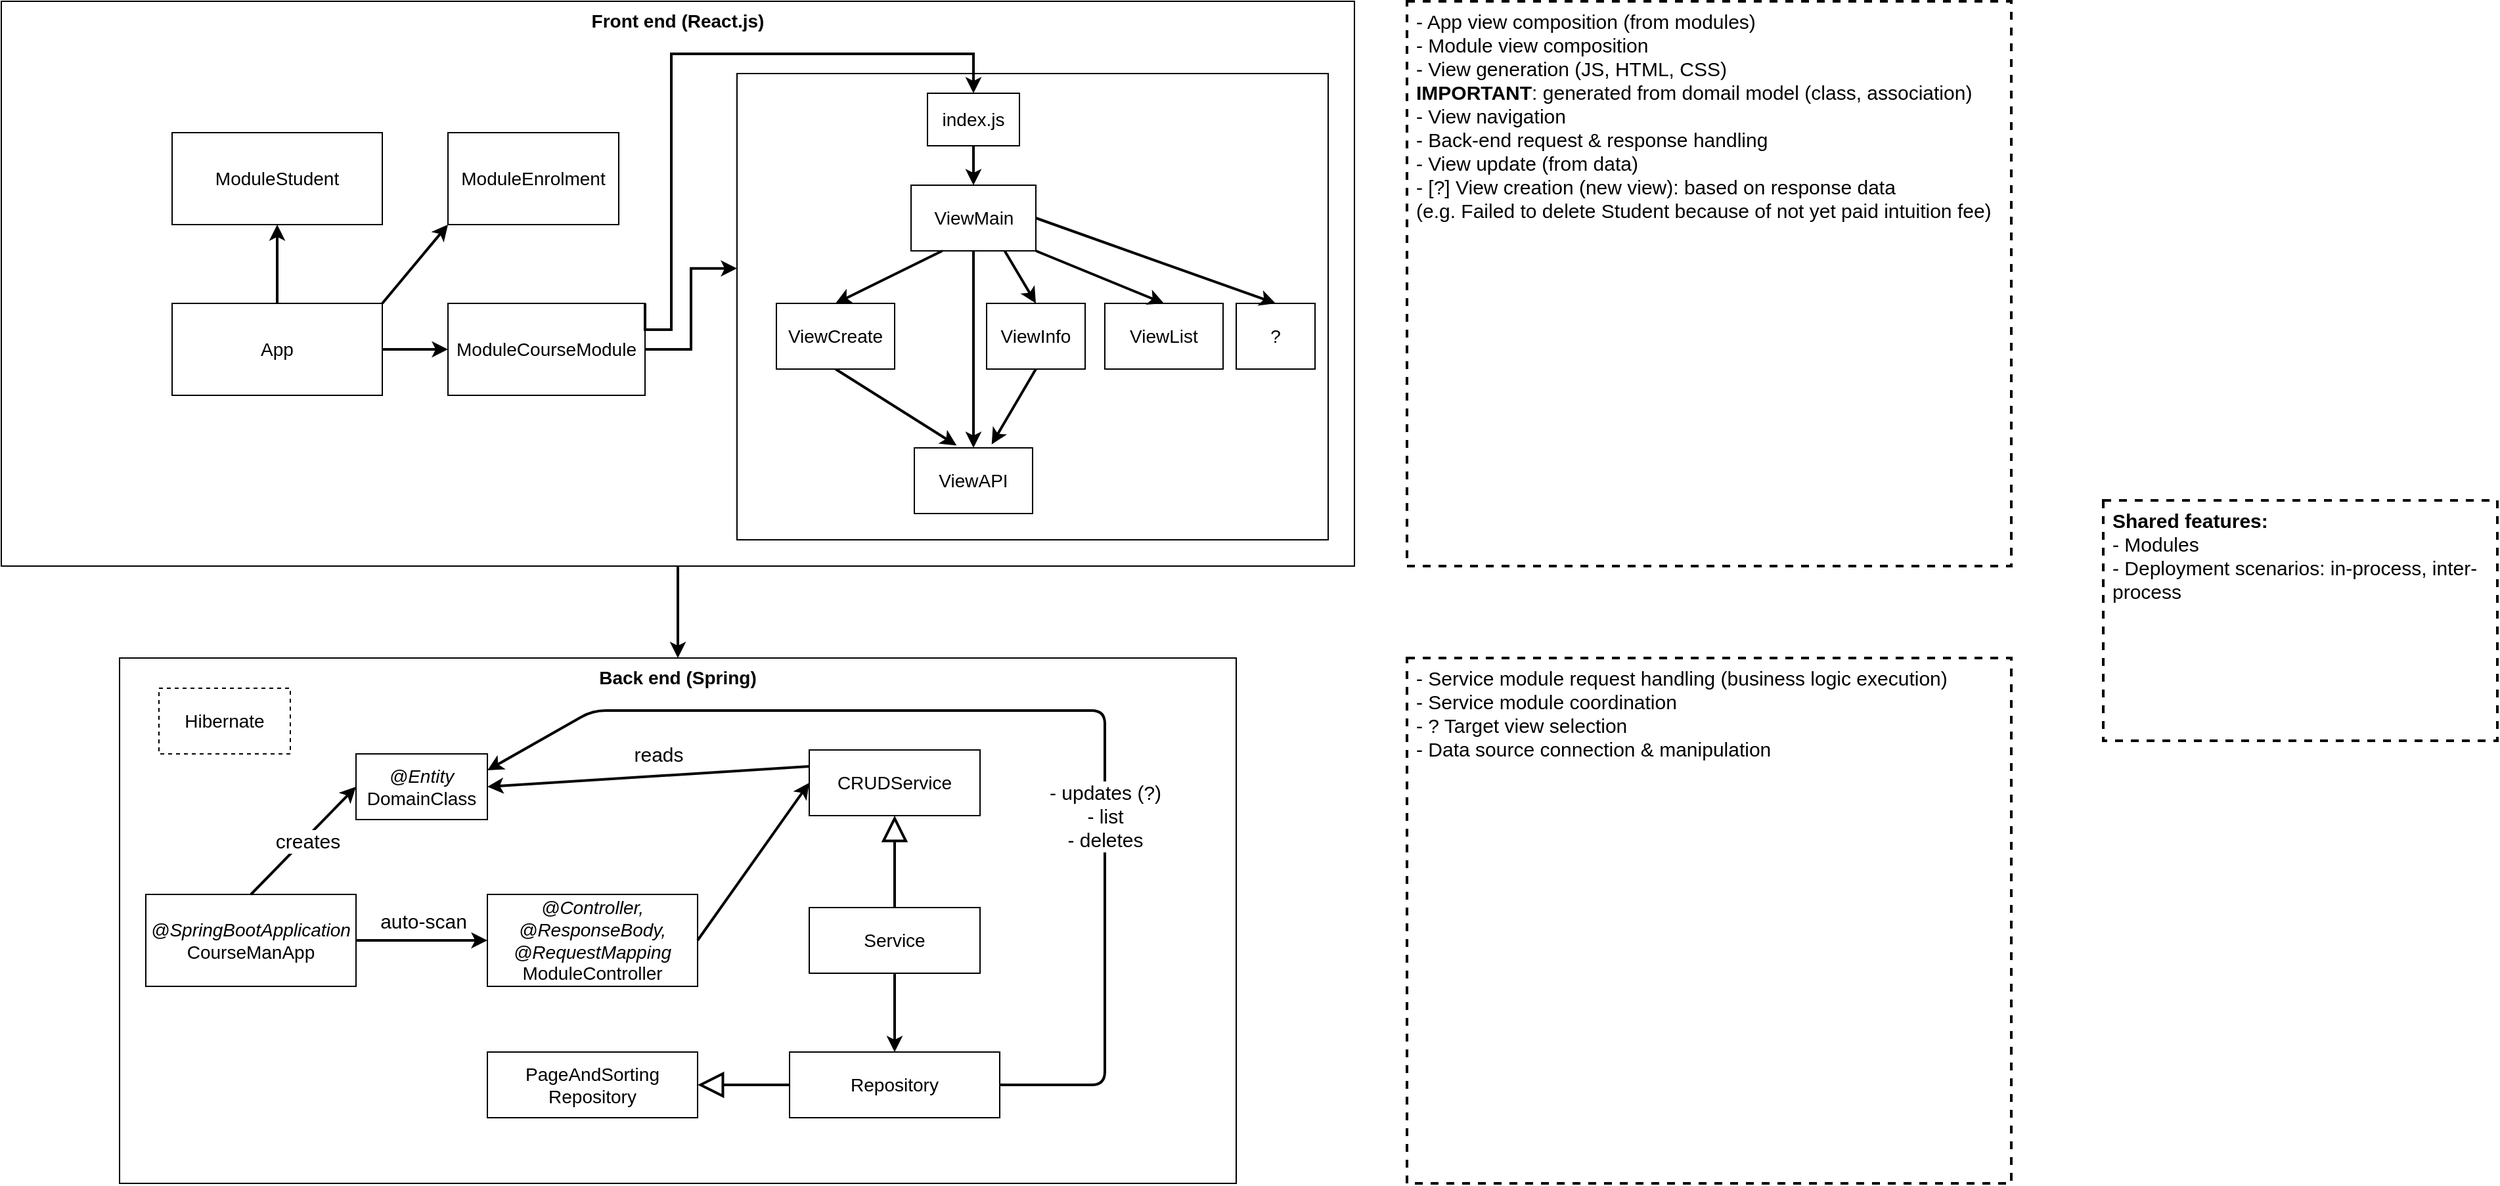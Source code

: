 <mxfile version="14.4.3" type="device" pages="8"><diagram name="arch-concept" id="e7e014a7-5840-1c2e-5031-d8a46d1fe8dd"><mxGraphModel dx="2802" dy="620" grid="1" gridSize="10" guides="1" tooltips="1" connect="1" arrows="1" fold="1" page="1" pageScale="1" pageWidth="1169" pageHeight="826" background="#ffffff" math="0" shadow="0"><root><mxCell id="0"/><mxCell id="1" parent="0"/><mxCell id="lwtGuIynhakzyupqPtHC-41" value="Front end (React.js)" style="whiteSpace=wrap;html=1;fontSize=14;verticalAlign=top;fontStyle=1;" parent="1" vertex="1"><mxGeometry x="-50" y="120" width="1030" height="430" as="geometry"/></mxCell><mxCell id="lwtGuIynhakzyupqPtHC-42" value="ModuleStudent" style="whiteSpace=wrap;html=1;fontSize=14;verticalAlign=middle;fontStyle=0" parent="1" vertex="1"><mxGeometry x="80" y="220" width="160" height="70" as="geometry"/></mxCell><mxCell id="lwtGuIynhakzyupqPtHC-43" value="App" style="whiteSpace=wrap;html=1;fontSize=14;verticalAlign=middle;fontStyle=0" parent="1" vertex="1"><mxGeometry x="80" y="350" width="160" height="70" as="geometry"/></mxCell><mxCell id="lwtGuIynhakzyupqPtHC-45" value="" style="endArrow=classic;html=1;fontSize=14;entryX=0.5;entryY=1;entryDx=0;entryDy=0;exitX=0.5;exitY=0;exitDx=0;exitDy=0;strokeWidth=2;" parent="1" source="lwtGuIynhakzyupqPtHC-43" target="lwtGuIynhakzyupqPtHC-42" edge="1"><mxGeometry width="50" height="50" relative="1" as="geometry"><mxPoint x="370" y="380" as="sourcePoint"/><mxPoint x="420" y="330" as="targetPoint"/></mxGeometry></mxCell><mxCell id="lwtGuIynhakzyupqPtHC-46" value="ModuleEnrolment" style="whiteSpace=wrap;html=1;fontSize=14;verticalAlign=middle;fontStyle=0" parent="1" vertex="1"><mxGeometry x="290" y="220" width="130" height="70" as="geometry"/></mxCell><mxCell id="j-dB8HFzEZS6EW5dtzH--4" style="edgeStyle=orthogonalEdgeStyle;rounded=0;orthogonalLoop=1;jettySize=auto;html=1;entryX=0;entryY=0.418;entryDx=0;entryDy=0;entryPerimeter=0;strokeWidth=2;" parent="1" source="lwtGuIynhakzyupqPtHC-47" target="lwtGuIynhakzyupqPtHC-57" edge="1"><mxGeometry relative="1" as="geometry"/></mxCell><mxCell id="lwtGuIynhakzyupqPtHC-47" value="ModuleCourseModule" style="whiteSpace=wrap;html=1;fontSize=14;verticalAlign=middle;fontStyle=0" parent="1" vertex="1"><mxGeometry x="290" y="350" width="150" height="70" as="geometry"/></mxCell><mxCell id="lwtGuIynhakzyupqPtHC-48" value="" style="endArrow=classic;html=1;fontSize=14;exitX=1;exitY=0;exitDx=0;exitDy=0;entryX=0;entryY=1;entryDx=0;entryDy=0;strokeWidth=2;" parent="1" source="lwtGuIynhakzyupqPtHC-43" target="lwtGuIynhakzyupqPtHC-46" edge="1"><mxGeometry width="50" height="50" relative="1" as="geometry"><mxPoint x="170" y="360.0" as="sourcePoint"/><mxPoint x="170" y="300.0" as="targetPoint"/></mxGeometry></mxCell><mxCell id="lwtGuIynhakzyupqPtHC-49" value="" style="endArrow=classic;html=1;fontSize=14;exitX=1;exitY=0.5;exitDx=0;exitDy=0;entryX=0;entryY=0.5;entryDx=0;entryDy=0;strokeWidth=2;" parent="1" source="lwtGuIynhakzyupqPtHC-43" target="lwtGuIynhakzyupqPtHC-47" edge="1"><mxGeometry width="50" height="50" relative="1" as="geometry"><mxPoint x="250" y="360.0" as="sourcePoint"/><mxPoint x="320" y="300.0" as="targetPoint"/></mxGeometry></mxCell><mxCell id="lwtGuIynhakzyupqPtHC-58" value="Back end (Spring)" style="whiteSpace=wrap;html=1;fontSize=14;verticalAlign=top;fontStyle=1" parent="1" vertex="1"><mxGeometry x="40" y="620" width="850" height="400" as="geometry"/></mxCell><mxCell id="lwtGuIynhakzyupqPtHC-59" value="&lt;i&gt;@SpringBootApplication&lt;/i&gt;&lt;br&gt;&lt;div&gt;CourseManApp&lt;/div&gt;" style="whiteSpace=wrap;html=1;fontSize=14;verticalAlign=middle;fontStyle=0" parent="1" vertex="1"><mxGeometry x="60" y="800" width="160" height="70" as="geometry"/></mxCell><mxCell id="lwtGuIynhakzyupqPtHC-57" value="" style="whiteSpace=wrap;html=1;fontSize=14;verticalAlign=middle;fontStyle=0;fillColor=none;" parent="1" vertex="1"><mxGeometry x="510" y="175" width="450" height="355" as="geometry"/></mxCell><mxCell id="lwtGuIynhakzyupqPtHC-50" value="index.js" style="whiteSpace=wrap;html=1;fontSize=14;verticalAlign=middle;fontStyle=0" parent="1" vertex="1"><mxGeometry x="655" y="190" width="70" height="40" as="geometry"/></mxCell><mxCell id="j-dB8HFzEZS6EW5dtzH--8" style="edgeStyle=none;rounded=0;orthogonalLoop=1;jettySize=auto;html=1;exitX=0.5;exitY=1;exitDx=0;exitDy=0;strokeWidth=2;" parent="1" source="lwtGuIynhakzyupqPtHC-51" edge="1"><mxGeometry relative="1" as="geometry"><mxPoint x="690.0" y="460" as="targetPoint"/></mxGeometry></mxCell><mxCell id="lwtGuIynhakzyupqPtHC-51" value="ViewMain" style="whiteSpace=wrap;html=1;fontSize=14;verticalAlign=middle;fontStyle=0" parent="1" vertex="1"><mxGeometry x="642.5" y="260" width="95" height="50" as="geometry"/></mxCell><mxCell id="j-dB8HFzEZS6EW5dtzH--7" style="rounded=0;orthogonalLoop=1;jettySize=auto;html=1;exitX=0.5;exitY=1;exitDx=0;exitDy=0;entryX=0.357;entryY=-0.037;entryDx=0;entryDy=0;entryPerimeter=0;strokeWidth=2;" parent="1" source="lwtGuIynhakzyupqPtHC-52" target="j-dB8HFzEZS6EW5dtzH--6" edge="1"><mxGeometry relative="1" as="geometry"/></mxCell><mxCell id="lwtGuIynhakzyupqPtHC-52" value="ViewCreate" style="whiteSpace=wrap;html=1;fontSize=14;verticalAlign=middle;fontStyle=0" parent="1" vertex="1"><mxGeometry x="540" y="350" width="90" height="50" as="geometry"/></mxCell><mxCell id="j-dB8HFzEZS6EW5dtzH--9" style="edgeStyle=none;rounded=0;orthogonalLoop=1;jettySize=auto;html=1;exitX=0.5;exitY=1;exitDx=0;exitDy=0;entryX=0.654;entryY=-0.053;entryDx=0;entryDy=0;entryPerimeter=0;strokeWidth=2;" parent="1" source="lwtGuIynhakzyupqPtHC-53" target="j-dB8HFzEZS6EW5dtzH--6" edge="1"><mxGeometry relative="1" as="geometry"/></mxCell><mxCell id="lwtGuIynhakzyupqPtHC-53" value="ViewInfo" style="whiteSpace=wrap;html=1;fontSize=14;verticalAlign=middle;fontStyle=0" parent="1" vertex="1"><mxGeometry x="700" y="350" width="75" height="50" as="geometry"/></mxCell><mxCell id="lwtGuIynhakzyupqPtHC-54" value="" style="endArrow=classic;html=1;fontSize=14;exitX=0.5;exitY=1;exitDx=0;exitDy=0;entryX=0.5;entryY=0;entryDx=0;entryDy=0;strokeWidth=2;" parent="1" source="lwtGuIynhakzyupqPtHC-50" target="lwtGuIynhakzyupqPtHC-51" edge="1"><mxGeometry x="542.5" y="175" width="50" height="50" as="geometry"><mxPoint x="315" y="360.0" as="sourcePoint"/><mxPoint x="365" y="300.0" as="targetPoint"/></mxGeometry></mxCell><mxCell id="lwtGuIynhakzyupqPtHC-55" value="" style="endArrow=classic;html=1;fontSize=14;exitX=0.25;exitY=1;exitDx=0;exitDy=0;entryX=0.5;entryY=0;entryDx=0;entryDy=0;strokeWidth=2;" parent="1" source="lwtGuIynhakzyupqPtHC-51" target="lwtGuIynhakzyupqPtHC-52" edge="1"><mxGeometry x="510" y="175" width="50" height="50" as="geometry"><mxPoint x="667.5" y="240" as="sourcePoint"/><mxPoint x="667.5" y="270.0" as="targetPoint"/></mxGeometry></mxCell><mxCell id="lwtGuIynhakzyupqPtHC-56" value="" style="endArrow=classic;html=1;fontSize=14;exitX=0.75;exitY=1;exitDx=0;exitDy=0;entryX=0.5;entryY=0;entryDx=0;entryDy=0;strokeWidth=2;" parent="1" source="lwtGuIynhakzyupqPtHC-51" target="lwtGuIynhakzyupqPtHC-53" edge="1"><mxGeometry x="510" y="175" width="50" height="50" as="geometry"><mxPoint x="643.75" y="320.0" as="sourcePoint"/><mxPoint x="582.5" y="360.0" as="targetPoint"/></mxGeometry></mxCell><mxCell id="j-dB8HFzEZS6EW5dtzH--5" style="edgeStyle=orthogonalEdgeStyle;rounded=0;orthogonalLoop=1;jettySize=auto;html=1;exitX=1;exitY=0;exitDx=0;exitDy=0;entryX=0.5;entryY=0;entryDx=0;entryDy=0;strokeWidth=2;" parent="1" source="lwtGuIynhakzyupqPtHC-47" target="lwtGuIynhakzyupqPtHC-50" edge="1"><mxGeometry relative="1" as="geometry"><Array as="points"><mxPoint x="440" y="370"/><mxPoint x="460" y="370"/><mxPoint x="460" y="160"/><mxPoint x="690" y="160"/></Array></mxGeometry></mxCell><mxCell id="lwtGuIynhakzyupqPtHC-61" value="&lt;div style=&quot;font-size: 15px&quot;&gt;- App view composition (from modules)&lt;br&gt;&lt;/div&gt;&lt;div style=&quot;font-size: 15px&quot;&gt;- Module view composition&lt;br&gt;&lt;/div&gt;&lt;div style=&quot;font-size: 15px&quot;&gt;- View generation (JS, HTML, CSS)&lt;/div&gt;&lt;div style=&quot;font-size: 15px&quot;&gt;&lt;b&gt;IMPORTANT&lt;/b&gt;: generated from domail model (class, association)&lt;br style=&quot;font-size: 15px&quot;&gt;&lt;/div&gt;&lt;div style=&quot;font-size: 15px&quot;&gt;- View navigation&lt;/div&gt;&lt;div&gt;&lt;div style=&quot;font-size: 15px&quot;&gt;- Back-end request &amp;amp; response handling&lt;/div&gt;&lt;/div&gt;&lt;div&gt;- View update (from data)&lt;br&gt;&lt;div style=&quot;font-size: 15px&quot;&gt;- [?] View creation (new view): based on response data&lt;/div&gt;&lt;div style=&quot;font-size: 15px&quot;&gt;(e.g. Failed to delete Student because of not yet paid intuition fee)&lt;br&gt;&lt;/div&gt;&lt;/div&gt;" style="text;html=1;fillColor=none;align=left;verticalAlign=top;whiteSpace=wrap;rounded=0;fontSize=15;spacingLeft=5;strokeWidth=2;strokeColor=#000000;dashed=1;" parent="1" vertex="1"><mxGeometry x="1020" y="120" width="460" height="430" as="geometry"/></mxCell><mxCell id="j-dB8HFzEZS6EW5dtzH--6" value="ViewAPI" style="whiteSpace=wrap;html=1;fontSize=14;verticalAlign=middle;fontStyle=0" parent="1" vertex="1"><mxGeometry x="645" y="460" width="90" height="50" as="geometry"/></mxCell><mxCell id="lwtGuIynhakzyupqPtHC-62" value="&lt;div style=&quot;font-size: 15px&quot;&gt;- Service module request handling (business logic execution)&lt;/div&gt;&lt;div style=&quot;font-size: 15px&quot;&gt;- Service module coordination&lt;/div&gt;&lt;div style=&quot;font-size: 15px&quot;&gt;- ? Target view selection&lt;br&gt;&lt;/div&gt;&lt;div style=&quot;font-size: 15px&quot;&gt;- Data source connection &amp;amp; manipulation&lt;br&gt;&lt;/div&gt;&lt;div style=&quot;font-size: 15px&quot;&gt;&lt;br&gt;&lt;/div&gt;" style="text;html=1;fillColor=none;align=left;verticalAlign=top;whiteSpace=wrap;rounded=0;fontSize=15;spacingLeft=5;strokeWidth=2;strokeColor=#000000;dashed=1;" parent="1" vertex="1"><mxGeometry x="1020" y="620" width="460" height="400" as="geometry"/></mxCell><mxCell id="lwtGuIynhakzyupqPtHC-63" value="" style="endArrow=classic;html=1;fontSize=14;exitX=0.5;exitY=1;exitDx=0;exitDy=0;entryX=0.5;entryY=0;entryDx=0;entryDy=0;strokeWidth=2;" parent="1" source="lwtGuIynhakzyupqPtHC-41" target="lwtGuIynhakzyupqPtHC-58" edge="1"><mxGeometry width="50" height="50" relative="1" as="geometry"><mxPoint x="250" y="360.0" as="sourcePoint"/><mxPoint x="300.0" y="300.0" as="targetPoint"/></mxGeometry></mxCell><mxCell id="lwtGuIynhakzyupqPtHC-64" value="&lt;div&gt;&lt;b&gt;Shared features: &lt;/b&gt;&lt;br&gt;&lt;/div&gt;&lt;div&gt;- Modules&lt;/div&gt;&lt;div&gt;- Deployment scenarios: in-process, inter-process&lt;br&gt;&lt;/div&gt;" style="text;html=1;fillColor=none;align=left;verticalAlign=top;whiteSpace=wrap;rounded=0;fontSize=15;spacingLeft=5;strokeWidth=2;strokeColor=#000000;dashed=1;" parent="1" vertex="1"><mxGeometry x="1550" y="500" width="300" height="183" as="geometry"/></mxCell><mxCell id="lwtGuIynhakzyupqPtHC-65" value="&lt;div&gt;&lt;i&gt;@Controller, &lt;br&gt;&lt;/i&gt;&lt;/div&gt;&lt;div&gt;&lt;i&gt;@ResponseBody, &lt;br&gt;&lt;/i&gt;&lt;/div&gt;&lt;div&gt;&lt;i&gt;@RequestMapping&lt;/i&gt;&lt;br&gt;&lt;/div&gt;&lt;div&gt;ModuleController&lt;/div&gt;" style="whiteSpace=wrap;html=1;fontSize=14;verticalAlign=middle;fontStyle=0" parent="1" vertex="1"><mxGeometry x="320" y="800" width="160" height="70" as="geometry"/></mxCell><mxCell id="lwtGuIynhakzyupqPtHC-66" value="Service" style="whiteSpace=wrap;html=1;fontSize=14;verticalAlign=middle;fontStyle=0" parent="1" vertex="1"><mxGeometry x="565" y="810" width="130" height="50" as="geometry"/></mxCell><mxCell id="lwtGuIynhakzyupqPtHC-67" value="CRUDService" style="whiteSpace=wrap;html=1;fontSize=14;verticalAlign=middle;fontStyle=0" parent="1" vertex="1"><mxGeometry x="565" y="690" width="130" height="50" as="geometry"/></mxCell><mxCell id="lwtGuIynhakzyupqPtHC-68" value="" style="endArrow=classic;html=1;fontSize=14;exitX=1;exitY=0.5;exitDx=0;exitDy=0;entryX=0;entryY=0.5;entryDx=0;entryDy=0;strokeWidth=2;" parent="1" source="lwtGuIynhakzyupqPtHC-65" target="lwtGuIynhakzyupqPtHC-67" edge="1"><mxGeometry width="50" height="50" relative="1" as="geometry"><mxPoint x="475" y="560.0" as="sourcePoint"/><mxPoint x="475" y="630" as="targetPoint"/></mxGeometry></mxCell><mxCell id="lwtGuIynhakzyupqPtHC-69" value="Repository" style="whiteSpace=wrap;html=1;fontSize=14;verticalAlign=middle;fontStyle=0" parent="1" vertex="1"><mxGeometry x="550" y="920" width="160" height="50" as="geometry"/></mxCell><mxCell id="lwtGuIynhakzyupqPtHC-70" value="&lt;div&gt;PageAndSorting&lt;/div&gt;&lt;div&gt;Repository&lt;/div&gt;" style="whiteSpace=wrap;html=1;fontSize=14;verticalAlign=middle;fontStyle=0" parent="1" vertex="1"><mxGeometry x="320" y="920" width="160" height="50" as="geometry"/></mxCell><mxCell id="lwtGuIynhakzyupqPtHC-71" value="" style="endArrow=block;html=1;fontSize=14;entryX=0.5;entryY=1;entryDx=0;entryDy=0;endFill=0;endSize=15;strokeWidth=2;" parent="1" source="lwtGuIynhakzyupqPtHC-66" target="lwtGuIynhakzyupqPtHC-67" edge="1"><mxGeometry width="50" height="50" relative="1" as="geometry"><mxPoint x="490" y="845" as="sourcePoint"/><mxPoint x="600" y="715" as="targetPoint"/></mxGeometry></mxCell><mxCell id="lwtGuIynhakzyupqPtHC-72" value="" style="endArrow=classic;html=1;fontSize=14;entryX=0.5;entryY=0;entryDx=0;entryDy=0;strokeWidth=2;" parent="1" source="lwtGuIynhakzyupqPtHC-66" target="lwtGuIynhakzyupqPtHC-69" edge="1"><mxGeometry width="50" height="50" relative="1" as="geometry"><mxPoint x="680" y="820" as="sourcePoint"/><mxPoint x="680" y="750" as="targetPoint"/></mxGeometry></mxCell><mxCell id="lwtGuIynhakzyupqPtHC-73" value="" style="endArrow=block;html=1;fontSize=14;entryX=1;entryY=0.5;entryDx=0;entryDy=0;endFill=0;endSize=15;strokeWidth=2;exitX=0;exitY=0.5;exitDx=0;exitDy=0;" parent="1" source="lwtGuIynhakzyupqPtHC-69" target="lwtGuIynhakzyupqPtHC-70" edge="1"><mxGeometry width="50" height="50" relative="1" as="geometry"><mxPoint x="680" y="820" as="sourcePoint"/><mxPoint x="680" y="750" as="targetPoint"/></mxGeometry></mxCell><mxCell id="lwtGuIynhakzyupqPtHC-75" value="" style="endArrow=classic;html=1;fontSize=14;exitX=1;exitY=0.5;exitDx=0;exitDy=0;entryX=0;entryY=0.5;entryDx=0;entryDy=0;strokeWidth=2;" parent="1" source="lwtGuIynhakzyupqPtHC-59" target="lwtGuIynhakzyupqPtHC-65" edge="1"><mxGeometry width="50" height="50" relative="1" as="geometry"><mxPoint x="490" y="845" as="sourcePoint"/><mxPoint x="600" y="715" as="targetPoint"/></mxGeometry></mxCell><mxCell id="lwtGuIynhakzyupqPtHC-76" value="auto-scan" style="edgeLabel;html=1;align=center;verticalAlign=middle;resizable=0;points=[];fontSize=15;" parent="lwtGuIynhakzyupqPtHC-75" vertex="1" connectable="0"><mxGeometry x="-0.36" y="1" relative="1" as="geometry"><mxPoint x="18.33" y="-14" as="offset"/></mxGeometry></mxCell><mxCell id="lwtGuIynhakzyupqPtHC-77" value="&lt;div&gt;&lt;i&gt;@Entity&lt;/i&gt;&lt;br&gt;&lt;/div&gt;&lt;div&gt;DomainClass&lt;/div&gt;" style="whiteSpace=wrap;html=1;fontSize=14;verticalAlign=middle;fontStyle=0" parent="1" vertex="1"><mxGeometry x="220" y="693" width="100" height="50" as="geometry"/></mxCell><mxCell id="lwtGuIynhakzyupqPtHC-78" value="Hibernate" style="whiteSpace=wrap;html=1;fontSize=14;verticalAlign=middle;fontStyle=0;dashed=1;" parent="1" vertex="1"><mxGeometry x="70" y="643" width="100" height="50" as="geometry"/></mxCell><mxCell id="lwtGuIynhakzyupqPtHC-79" value="" style="endArrow=classic;html=1;fontSize=14;exitX=0.5;exitY=0;exitDx=0;exitDy=0;entryX=0;entryY=0.5;entryDx=0;entryDy=0;strokeWidth=2;" parent="1" source="lwtGuIynhakzyupqPtHC-59" target="lwtGuIynhakzyupqPtHC-77" edge="1"><mxGeometry width="50" height="50" relative="1" as="geometry"><mxPoint x="230" y="845" as="sourcePoint"/><mxPoint x="330" y="845" as="targetPoint"/></mxGeometry></mxCell><mxCell id="lwtGuIynhakzyupqPtHC-80" value="creates" style="edgeLabel;html=1;align=center;verticalAlign=middle;resizable=0;points=[];fontSize=15;" parent="lwtGuIynhakzyupqPtHC-79" vertex="1" connectable="0"><mxGeometry x="-0.36" y="1" relative="1" as="geometry"><mxPoint x="18.33" y="-14" as="offset"/></mxGeometry></mxCell><mxCell id="lwtGuIynhakzyupqPtHC-81" value="" style="endArrow=classic;html=1;fontSize=14;exitX=1;exitY=0.5;exitDx=0;exitDy=0;entryX=1;entryY=0.25;entryDx=0;entryDy=0;strokeWidth=2;" parent="1" source="lwtGuIynhakzyupqPtHC-69" target="lwtGuIynhakzyupqPtHC-77" edge="1"><mxGeometry width="50" height="50" relative="1" as="geometry"><mxPoint x="150" y="810" as="sourcePoint"/><mxPoint x="230" y="728" as="targetPoint"/><Array as="points"><mxPoint x="790" y="945"/><mxPoint x="790" y="660"/><mxPoint x="400" y="660"/></Array></mxGeometry></mxCell><mxCell id="lwtGuIynhakzyupqPtHC-82" value="&lt;div&gt;- updates (?)&lt;/div&gt;&lt;div&gt;- list&lt;br&gt;&lt;/div&gt;&lt;div&gt;- deletes&lt;br&gt;&lt;/div&gt;" style="edgeLabel;html=1;align=center;verticalAlign=middle;resizable=0;points=[];fontSize=15;" parent="lwtGuIynhakzyupqPtHC-81" vertex="1" connectable="0"><mxGeometry x="-0.36" y="1" relative="1" as="geometry"><mxPoint x="1" y="-14.17" as="offset"/></mxGeometry></mxCell><mxCell id="lwtGuIynhakzyupqPtHC-83" value="" style="endArrow=classic;html=1;fontSize=14;exitX=0;exitY=0.25;exitDx=0;exitDy=0;entryX=1;entryY=0.5;entryDx=0;entryDy=0;strokeWidth=2;" parent="1" source="lwtGuIynhakzyupqPtHC-67" target="lwtGuIynhakzyupqPtHC-77" edge="1"><mxGeometry width="50" height="50" relative="1" as="geometry"><mxPoint x="150" y="810" as="sourcePoint"/><mxPoint x="230" y="728" as="targetPoint"/></mxGeometry></mxCell><mxCell id="lwtGuIynhakzyupqPtHC-84" value="reads" style="edgeLabel;html=1;align=center;verticalAlign=middle;resizable=0;points=[];fontSize=15;" parent="lwtGuIynhakzyupqPtHC-83" vertex="1" connectable="0"><mxGeometry x="-0.36" y="1" relative="1" as="geometry"><mxPoint x="-36.89" y="-15.44" as="offset"/></mxGeometry></mxCell><mxCell id="lwtGuIynhakzyupqPtHC-85" value="ViewList" style="whiteSpace=wrap;html=1;fontSize=14;verticalAlign=middle;fontStyle=0" parent="1" vertex="1"><mxGeometry x="790" y="350" width="90" height="50" as="geometry"/></mxCell><mxCell id="lwtGuIynhakzyupqPtHC-86" value="" style="endArrow=classic;html=1;fontSize=14;exitX=1;exitY=1;exitDx=0;exitDy=0;entryX=0.5;entryY=0;entryDx=0;entryDy=0;strokeWidth=2;" parent="1" source="lwtGuIynhakzyupqPtHC-51" target="lwtGuIynhakzyupqPtHC-85" edge="1"><mxGeometry x="520" y="185" width="50" height="50" as="geometry"><mxPoint x="723.75" y="320.0" as="sourcePoint"/><mxPoint x="757.5" y="360.0" as="targetPoint"/></mxGeometry></mxCell><mxCell id="lwtGuIynhakzyupqPtHC-87" value="?" style="whiteSpace=wrap;html=1;fontSize=14;verticalAlign=middle;fontStyle=0" parent="1" vertex="1"><mxGeometry x="890" y="350" width="60" height="50" as="geometry"/></mxCell><mxCell id="lwtGuIynhakzyupqPtHC-88" value="" style="endArrow=classic;html=1;fontSize=14;exitX=1;exitY=0.5;exitDx=0;exitDy=0;entryX=0.5;entryY=0;entryDx=0;entryDy=0;strokeWidth=2;" parent="1" source="lwtGuIynhakzyupqPtHC-51" target="lwtGuIynhakzyupqPtHC-87" edge="1"><mxGeometry x="530" y="195" width="50" height="50" as="geometry"><mxPoint x="747.5" y="320.0" as="sourcePoint"/><mxPoint x="845" y="360.0" as="targetPoint"/></mxGeometry></mxCell></root></mxGraphModel></diagram><diagram id="xOzWbkCv2j-TP9A6IVZ5" name="arch"><mxGraphModel dx="1336" dy="656" grid="1" gridSize="10" guides="1" tooltips="1" connect="1" arrows="1" fold="1" page="1" pageScale="1" pageWidth="827" pageHeight="1169" math="0" shadow="0"><root><mxCell id="w76Ykjz6Nne101GehCzj-0"/><mxCell id="w76Ykjz6Nne101GehCzj-1" parent="w76Ykjz6Nne101GehCzj-0"/><mxCell id="w76Ykjz6Nne101GehCzj-2" value="" style="group" vertex="1" connectable="0" parent="w76Ykjz6Nne101GehCzj-1"><mxGeometry x="591.86" y="300" width="190.14" height="280" as="geometry"/></mxCell><mxCell id="w76Ykjz6Nne101GehCzj-3" value="Backend" style="rounded=0;whiteSpace=wrap;html=1;fillColor=#d5e8d4;verticalAlign=bottom;strokeColor=#82b366;" vertex="1" parent="w76Ykjz6Nne101GehCzj-2"><mxGeometry width="190.14" height="280" as="geometry"/></mxCell><mxCell id="w76Ykjz6Nne101GehCzj-4" value="Controller" style="html=1;labelBackgroundColor=none;fillColor=none;gradientColor=#ffffff;" vertex="1" parent="w76Ykjz6Nne101GehCzj-2"><mxGeometry x="50" y="110" width="110" height="50" as="geometry"/></mxCell><mxCell id="w76Ykjz6Nne101GehCzj-5" value="Service" style="html=1;labelBackgroundColor=none;fillColor=none;gradientColor=#ffffff;" vertex="1" parent="w76Ykjz6Nne101GehCzj-2"><mxGeometry x="50" y="10" width="110" height="50" as="geometry"/></mxCell><mxCell id="w76Ykjz6Nne101GehCzj-6" value="calls" style="edgeStyle=orthogonalEdgeStyle;rounded=0;orthogonalLoop=1;jettySize=auto;html=1;entryX=0.5;entryY=1;entryDx=0;entryDy=0;labelBackgroundColor=#ffffff;startArrow=none;startFill=0;endArrow=open;endFill=0;startSize=12;endSize=12;" edge="1" parent="w76Ykjz6Nne101GehCzj-2" source="w76Ykjz6Nne101GehCzj-4" target="w76Ykjz6Nne101GehCzj-5"><mxGeometry relative="1" as="geometry"/></mxCell><mxCell id="w76Ykjz6Nne101GehCzj-7" value="calls" style="edgeStyle=orthogonalEdgeStyle;rounded=0;orthogonalLoop=1;jettySize=auto;html=1;entryX=0.75;entryY=1;entryDx=0;entryDy=0;labelBackgroundColor=#ffffff;startArrow=none;startFill=0;endArrow=open;endFill=0;startSize=12;endSize=12;" edge="1" parent="w76Ykjz6Nne101GehCzj-2" source="w76Ykjz6Nne101GehCzj-8" target="w76Ykjz6Nne101GehCzj-5"><mxGeometry x="0.394" y="-10" relative="1" as="geometry"><Array as="points"><mxPoint x="180.14" y="215"/><mxPoint x="180.14" y="90"/><mxPoint x="132.14" y="90"/></Array><mxPoint as="offset"/></mxGeometry></mxCell><mxCell id="w76Ykjz6Nne101GehCzj-8" value="Associate&lt;br&gt;Controller" style="html=1;labelBackgroundColor=none;fillColor=none;gradientColor=#ffffff;" vertex="1" parent="w76Ykjz6Nne101GehCzj-2"><mxGeometry x="50" y="190" width="110" height="50" as="geometry"/></mxCell><mxCell id="w76Ykjz6Nne101GehCzj-9" value="Frontend" style="rounded=0;whiteSpace=wrap;html=1;labelBackgroundColor=none;fillColor=#dae8fc;verticalAlign=top;strokeColor=#6c8ebf;" vertex="1" parent="w76Ykjz6Nne101GehCzj-1"><mxGeometry x="46" y="50" width="320" height="470" as="geometry"/></mxCell><mxCell id="w76Ykjz6Nne101GehCzj-10" value="" style="group" vertex="1" connectable="0" parent="w76Ykjz6Nne101GehCzj-1"><mxGeometry x="407" y="50" width="375" height="230" as="geometry"/></mxCell><mxCell id="w76Ykjz6Nne101GehCzj-11" value="Domain model" style="group;fillColor=#fff2cc;strokeColor=#d6b656;container=0;" vertex="1" connectable="0" parent="w76Ykjz6Nne101GehCzj-10"><mxGeometry width="375" height="230" as="geometry"/></mxCell><mxCell id="w76Ykjz6Nne101GehCzj-12" value="Domain Field" style="html=1;" vertex="1" parent="w76Ykjz6Nne101GehCzj-10"><mxGeometry x="25" y="40" width="110" height="50" as="geometry"/></mxCell><mxCell id="w76Ykjz6Nne101GehCzj-13" value="Domain Class" style="html=1;" vertex="1" parent="w76Ykjz6Nne101GehCzj-10"><mxGeometry x="25" y="150" width="110" height="50" as="geometry"/></mxCell><mxCell id="w76Ykjz6Nne101GehCzj-14" value="Associative Field" style="html=1;" vertex="1" parent="w76Ykjz6Nne101GehCzj-10"><mxGeometry x="234.86" y="40" width="110" height="50" as="geometry"/></mxCell><mxCell id="w76Ykjz6Nne101GehCzj-15" value="Domain Method" style="html=1;" vertex="1" parent="w76Ykjz6Nne101GehCzj-10"><mxGeometry x="234.86" y="150" width="110" height="50" as="geometry"/></mxCell><mxCell id="w76Ykjz6Nne101GehCzj-16" value="" style="endArrow=block;endSize=16;endFill=0;html=1;entryX=1;entryY=0.5;entryDx=0;entryDy=0;labelBackgroundColor=none;" edge="1" parent="w76Ykjz6Nne101GehCzj-10" source="w76Ykjz6Nne101GehCzj-14" target="w76Ykjz6Nne101GehCzj-12"><mxGeometry x="15" width="160" as="geometry"><mxPoint x="75" y="330" as="sourcePoint"/><mxPoint x="235" y="330" as="targetPoint"/></mxGeometry></mxCell><mxCell id="w76Ykjz6Nne101GehCzj-17" value="is a" style="edgeLabel;html=1;align=center;verticalAlign=middle;resizable=0;points=[];labelBackgroundColor=none;" vertex="1" connectable="0" parent="w76Ykjz6Nne101GehCzj-16"><mxGeometry x="-0.343" y="-1" relative="1" as="geometry"><mxPoint x="3" y="-14" as="offset"/></mxGeometry></mxCell><mxCell id="w76Ykjz6Nne101GehCzj-18" value="1..*" style="endArrow=none;html=1;endSize=12;startArrow=diamondThin;startSize=14;startFill=1;edgeStyle=orthogonalEdgeStyle;align=left;verticalAlign=bottom;exitX=0.5;exitY=0;exitDx=0;exitDy=0;entryX=0.5;entryY=1;entryDx=0;entryDy=0;endFill=0;labelBackgroundColor=none;" edge="1" parent="w76Ykjz6Nne101GehCzj-10" source="w76Ykjz6Nne101GehCzj-13" target="w76Ykjz6Nne101GehCzj-12"><mxGeometry x="15" as="geometry"><mxPoint x="75" y="330" as="sourcePoint"/><mxPoint x="80" y="150" as="targetPoint"/><mxPoint as="offset"/></mxGeometry></mxCell><mxCell id="w76Ykjz6Nne101GehCzj-19" value="references associateCls" style="endArrow=open;endFill=1;endSize=12;html=1;exitX=0.5;exitY=1;exitDx=0;exitDy=0;entryX=0.75;entryY=0;entryDx=0;entryDy=0;rounded=0;shadow=0;labelBorderColor=none;labelBackgroundColor=none;" edge="1" parent="w76Ykjz6Nne101GehCzj-10" source="w76Ykjz6Nne101GehCzj-14" target="w76Ykjz6Nne101GehCzj-13"><mxGeometry x="-425" y="-140" width="160" as="geometry"><mxPoint x="235" y="100" as="sourcePoint"/><mxPoint x="235" y="330" as="targetPoint"/><Array as="points"><mxPoint x="290" y="120"/><mxPoint x="108" y="120"/></Array><mxPoint x="1" y="-10" as="offset"/></mxGeometry></mxCell><mxCell id="w76Ykjz6Nne101GehCzj-20" value="methods" style="endArrow=open;html=1;endSize=12;startArrow=diamondThin;startSize=14;startFill=1;edgeStyle=orthogonalEdgeStyle;align=left;verticalAlign=bottom;exitX=1;exitY=0.5;exitDx=0;exitDy=0;entryX=0;entryY=0.5;entryDx=0;entryDy=0;labelBackgroundColor=none;" edge="1" parent="w76Ykjz6Nne101GehCzj-10" source="w76Ykjz6Nne101GehCzj-13" target="w76Ykjz6Nne101GehCzj-15"><mxGeometry x="-425" y="-140" as="geometry"><mxPoint x="75" y="330" as="sourcePoint"/><mxPoint x="235" y="330" as="targetPoint"/><mxPoint x="-15" y="-5" as="offset"/></mxGeometry></mxCell><mxCell id="w76Ykjz6Nne101GehCzj-21" value="Data Field" style="html=1;labelBackgroundColor=none;" vertex="1" parent="w76Ykjz6Nne101GehCzj-1"><mxGeometry x="56" y="90" width="110" height="50" as="geometry"/></mxCell><mxCell id="w76Ykjz6Nne101GehCzj-22" value="View" style="html=1;labelBackgroundColor=none;" vertex="1" parent="w76Ykjz6Nne101GehCzj-1"><mxGeometry x="56" y="290" width="110" height="50" as="geometry"/></mxCell><mxCell id="w76Ykjz6Nne101GehCzj-23" value="1" style="endArrow=open;html=1;endSize=12;startArrow=diamondThin;startSize=14;startFill=1;edgeStyle=orthogonalEdgeStyle;align=left;verticalAlign=bottom;shadow=0;labelBackgroundColor=none;exitX=0.5;exitY=0;exitDx=0;exitDy=0;entryX=0.5;entryY=1;entryDx=0;entryDy=0;" edge="1" parent="w76Ykjz6Nne101GehCzj-1" source="w76Ykjz6Nne101GehCzj-22" target="w76Ykjz6Nne101GehCzj-21"><mxGeometry x="-1" y="3" relative="1" as="geometry"><mxPoint x="186" y="230" as="sourcePoint"/><mxPoint x="346" y="230" as="targetPoint"/></mxGeometry></mxCell><mxCell id="w76Ykjz6Nne101GehCzj-24" value="reflects" style="html=1;verticalAlign=bottom;endArrow=open;dashed=1;endSize=8;shadow=0;labelBackgroundColor=none;" edge="1" parent="w76Ykjz6Nne101GehCzj-1" source="w76Ykjz6Nne101GehCzj-21" target="w76Ykjz6Nne101GehCzj-12"><mxGeometry relative="1" as="geometry"><mxPoint x="262" y="135" as="sourcePoint"/><mxPoint x="262" y="135" as="targetPoint"/></mxGeometry></mxCell><mxCell id="w76Ykjz6Nne101GehCzj-25" value="FormView" style="html=1;labelBackgroundColor=none;" vertex="1" parent="w76Ykjz6Nne101GehCzj-1"><mxGeometry x="56" y="450" width="110" height="50" as="geometry"/></mxCell><mxCell id="w76Ykjz6Nne101GehCzj-26" value="ListView" style="html=1;labelBackgroundColor=none;" vertex="1" parent="w76Ykjz6Nne101GehCzj-1"><mxGeometry x="206" y="450" width="110" height="50" as="geometry"/></mxCell><mxCell id="w76Ykjz6Nne101GehCzj-27" value="" style="endArrow=none;html=1;endSize=12;startArrow=block;startSize=14;startFill=0;edgeStyle=orthogonalEdgeStyle;align=left;verticalAlign=bottom;shadow=0;labelBackgroundColor=none;exitX=0.25;exitY=1;exitDx=0;exitDy=0;rounded=0;endFill=0;" edge="1" parent="w76Ykjz6Nne101GehCzj-1" source="w76Ykjz6Nne101GehCzj-22"><mxGeometry x="-0.667" y="5" relative="1" as="geometry"><mxPoint x="111" y="350" as="sourcePoint"/><mxPoint x="111" y="450" as="targetPoint"/><Array as="points"><mxPoint x="84" y="400"/><mxPoint x="111" y="400"/></Array><mxPoint as="offset"/></mxGeometry></mxCell><mxCell id="w76Ykjz6Nne101GehCzj-28" value="" style="endArrow=none;html=1;endSize=12;startArrow=block;startSize=14;startFill=0;edgeStyle=orthogonalEdgeStyle;align=left;verticalAlign=bottom;shadow=0;labelBackgroundColor=none;entryX=0.5;entryY=0;entryDx=0;entryDy=0;rounded=0;exitX=0.5;exitY=1;exitDx=0;exitDy=0;endFill=0;" edge="1" parent="w76Ykjz6Nne101GehCzj-1" source="w76Ykjz6Nne101GehCzj-22" target="w76Ykjz6Nne101GehCzj-26"><mxGeometry x="-1" y="3" relative="1" as="geometry"><mxPoint x="126" y="340" as="sourcePoint"/><mxPoint x="265" y="380" as="targetPoint"/><Array as="points"><mxPoint x="111" y="390"/><mxPoint x="261" y="390"/></Array></mxGeometry></mxCell><mxCell id="w76Ykjz6Nne101GehCzj-29" value="reflects" style="html=1;verticalAlign=bottom;endArrow=open;dashed=1;endSize=8;shadow=0;labelBackgroundColor=none;entryX=0;entryY=0.5;entryDx=0;entryDy=0;exitX=0.25;exitY=0;exitDx=0;exitDy=0;rounded=0;" edge="1" parent="w76Ykjz6Nne101GehCzj-1" source="w76Ykjz6Nne101GehCzj-22" target="w76Ykjz6Nne101GehCzj-13"><mxGeometry relative="1" as="geometry"><mxPoint x="182" y="230" as="sourcePoint"/><mxPoint x="432" y="230" as="targetPoint"/><Array as="points"><mxPoint x="84" y="225"/></Array></mxGeometry></mxCell><mxCell id="w76Ykjz6Nne101GehCzj-30" value="has one" style="edgeStyle=orthogonalEdgeStyle;rounded=0;orthogonalLoop=1;jettySize=auto;html=1;entryX=0.5;entryY=1;entryDx=0;entryDy=0;startArrow=none;startFill=0;" edge="1" parent="w76Ykjz6Nne101GehCzj-1" source="w76Ykjz6Nne101GehCzj-31" target="w76Ykjz6Nne101GehCzj-41"><mxGeometry relative="1" as="geometry"/></mxCell><mxCell id="w76Ykjz6Nne101GehCzj-31" value="Software" style="whiteSpace=wrap;html=1;labelBackgroundColor=none;fillColor=none;gradientColor=#ffffff;" vertex="1" parent="w76Ykjz6Nne101GehCzj-1"><mxGeometry x="151" y="620" width="110" height="50" as="geometry"/></mxCell><mxCell id="w76Ykjz6Nne101GehCzj-32" style="edgeStyle=orthogonalEdgeStyle;rounded=0;orthogonalLoop=1;jettySize=auto;html=1;entryX=0.5;entryY=1;entryDx=0;entryDy=0;shadow=0;labelBackgroundColor=none;endArrow=open;endFill=0;strokeColor=#000000;strokeWidth=1;endSize=12;" edge="1" parent="w76Ykjz6Nne101GehCzj-1" source="w76Ykjz6Nne101GehCzj-36" target="w76Ykjz6Nne101GehCzj-13"><mxGeometry relative="1" as="geometry"/></mxCell><mxCell id="w76Ykjz6Nne101GehCzj-33" style="edgeStyle=orthogonalEdgeStyle;rounded=0;orthogonalLoop=1;jettySize=auto;html=1;entryX=0.75;entryY=1;entryDx=0;entryDy=0;shadow=0;labelBackgroundColor=none;endArrow=open;endFill=0;endSize=12;strokeColor=#000000;strokeWidth=1;" edge="1" parent="w76Ykjz6Nne101GehCzj-1" source="w76Ykjz6Nne101GehCzj-36" target="w76Ykjz6Nne101GehCzj-22"><mxGeometry relative="1" as="geometry"><Array as="points"><mxPoint x="472" y="370"/><mxPoint x="139" y="370"/><mxPoint x="139" y="340"/></Array></mxGeometry></mxCell><mxCell id="w76Ykjz6Nne101GehCzj-34" style="edgeStyle=orthogonalEdgeStyle;rounded=0;orthogonalLoop=1;jettySize=auto;html=1;entryX=0;entryY=0.75;entryDx=0;entryDy=0;labelBackgroundColor=#ffffff;startArrow=none;startFill=0;endArrow=open;endFill=0;startSize=12;endSize=12;" edge="1" parent="w76Ykjz6Nne101GehCzj-1" source="w76Ykjz6Nne101GehCzj-36" target="w76Ykjz6Nne101GehCzj-4"><mxGeometry relative="1" as="geometry"><Array as="points"><mxPoint x="602" y="555"/><mxPoint x="602" y="448"/></Array></mxGeometry></mxCell><mxCell id="w76Ykjz6Nne101GehCzj-35" style="edgeStyle=orthogonalEdgeStyle;rounded=0;orthogonalLoop=1;jettySize=auto;html=1;entryX=0;entryY=0.5;entryDx=0;entryDy=0;labelBackgroundColor=#ffffff;startArrow=none;startFill=0;endArrow=open;endFill=0;startSize=12;endSize=12;" edge="1" parent="w76Ykjz6Nne101GehCzj-1" source="w76Ykjz6Nne101GehCzj-36" target="w76Ykjz6Nne101GehCzj-8"><mxGeometry relative="1" as="geometry"><Array as="points"><mxPoint x="612" y="568"/><mxPoint x="612" y="515"/></Array></mxGeometry></mxCell><mxCell id="w76Ykjz6Nne101GehCzj-36" value="Module" style="html=1;labelBackgroundColor=none;" vertex="1" parent="w76Ykjz6Nne101GehCzj-1"><mxGeometry x="432" y="530" width="110" height="50" as="geometry"/></mxCell><mxCell id="w76Ykjz6Nne101GehCzj-37" value="submodules" style="endArrow=open;html=1;endSize=12;startArrow=diamondThin;startSize=14;startFill=1;edgeStyle=orthogonalEdgeStyle;align=left;verticalAlign=bottom;shadow=0;labelBackgroundColor=none;entryX=1;entryY=0.25;entryDx=0;entryDy=0;rounded=0;exitX=0.75;exitY=0;exitDx=0;exitDy=0;" edge="1" parent="w76Ykjz6Nne101GehCzj-1" source="w76Ykjz6Nne101GehCzj-36" target="w76Ykjz6Nne101GehCzj-36"><mxGeometry x="-0.583" relative="1" as="geometry"><mxPoint x="487" y="290" as="sourcePoint"/><mxPoint x="522" y="440" as="targetPoint"/><Array as="points"><mxPoint x="515" y="500"/><mxPoint x="582" y="500"/><mxPoint x="582" y="543"/></Array><mxPoint as="offset"/></mxGeometry></mxCell><mxCell id="w76Ykjz6Nne101GehCzj-38" value="1" style="endArrow=open;html=1;endSize=12;startArrow=diamondThin;startSize=14;startFill=1;edgeStyle=orthogonalEdgeStyle;align=left;verticalAlign=bottom;shadow=0;labelBackgroundColor=none;strokeColor=#000000;strokeWidth=1;entryX=0.5;entryY=1;entryDx=0;entryDy=0;rounded=0;" edge="1" parent="w76Ykjz6Nne101GehCzj-1" source="w76Ykjz6Nne101GehCzj-31" target="w76Ykjz6Nne101GehCzj-36"><mxGeometry x="-1" y="3" relative="1" as="geometry"><mxPoint x="487" y="580" as="sourcePoint"/><mxPoint x="487" y="580" as="targetPoint"/></mxGeometry></mxCell><mxCell id="w76Ykjz6Nne101GehCzj-39" value="causes invocation of" style="edgeStyle=orthogonalEdgeStyle;rounded=0;orthogonalLoop=1;jettySize=auto;html=1;endArrow=open;endFill=0;endSize=12;labelBackgroundColor=#ffffff;" edge="1" parent="w76Ykjz6Nne101GehCzj-1" source="w76Ykjz6Nne101GehCzj-5" target="w76Ykjz6Nne101GehCzj-15"><mxGeometry x="-0.333" relative="1" as="geometry"><mxPoint as="offset"/></mxGeometry></mxCell><mxCell id="w76Ykjz6Nne101GehCzj-40" value="maintain&amp;nbsp;communication" style="endArrow=open;html=1;labelBackgroundColor=none;endSize=12;entryX=0;entryY=0.25;entryDx=0;entryDy=0;rounded=0;endFill=0;startSize=12;startArrow=open;startFill=0;dashed=1;" edge="1" parent="w76Ykjz6Nne101GehCzj-1" target="w76Ykjz6Nne101GehCzj-4"><mxGeometry x="-0.193" y="10" width="50" height="50" relative="1" as="geometry"><mxPoint x="166" y="324" as="sourcePoint"/><mxPoint x="236.711" y="315" as="targetPoint"/><Array as="points"><mxPoint x="202" y="324"/><mxPoint x="202" y="350"/><mxPoint x="602" y="350"/><mxPoint x="602" y="423"/></Array><mxPoint as="offset"/></mxGeometry></mxCell><mxCell id="w76Ykjz6Nne101GehCzj-41" value="MainView" style="whiteSpace=wrap;html=1;labelBackgroundColor=none;fillColor=none;gradientColor=#ffffff;" vertex="1" parent="w76Ykjz6Nne101GehCzj-1"><mxGeometry x="151" y="530" width="110" height="50" as="geometry"/></mxCell><mxCell id="w76Ykjz6Nne101GehCzj-42" value="subview of" style="edgeStyle=orthogonalEdgeStyle;rounded=0;orthogonalLoop=1;jettySize=auto;html=1;exitX=0.75;exitY=0;exitDx=0;exitDy=0;labelBackgroundColor=none;" edge="1" parent="w76Ykjz6Nne101GehCzj-1" source="w76Ykjz6Nne101GehCzj-22" target="w76Ykjz6Nne101GehCzj-22"><mxGeometry x="-0.228" y="10" relative="1" as="geometry"><Array as="points"><mxPoint x="192" y="260"/></Array><mxPoint as="offset"/></mxGeometry></mxCell></root></mxGraphModel></diagram><diagram id="idklJhFElpErQuqMHkO6" name="frontend-gen"><mxGraphModel dx="1400" dy="531" grid="1" gridSize="10" guides="1" tooltips="1" connect="1" arrows="1" fold="1" page="1" pageScale="1" pageWidth="827" pageHeight="1169" math="0" shadow="0"><root><mxCell id="FvMR8W4ovzXA2OS7OuqT-0"/><mxCell id="FvMR8W4ovzXA2OS7OuqT-1" parent="FvMR8W4ovzXA2OS7OuqT-0"/><mxCell id="YG0ZbzGwhorM73wbcJO4-0" value="Frontend bootstrapper" style="rounded=0;whiteSpace=wrap;html=1;verticalAlign=top;" vertex="1" parent="FvMR8W4ovzXA2OS7OuqT-1"><mxGeometry x="430" y="169" width="590" height="490" as="geometry"/></mxCell><mxCell id="YG0ZbzGwhorM73wbcJO4-1" value="creates" style="edgeStyle=orthogonalEdgeStyle;rounded=0;orthogonalLoop=1;jettySize=auto;html=1;" edge="1" parent="FvMR8W4ovzXA2OS7OuqT-1" source="YG0ZbzGwhorM73wbcJO4-2" target="YG0ZbzGwhorM73wbcJO4-8"><mxGeometry relative="1" as="geometry"/></mxCell><mxCell id="YG0ZbzGwhorM73wbcJO4-2" value="ViewBootstrapper" style="whiteSpace=wrap;html=1;" vertex="1" parent="FvMR8W4ovzXA2OS7OuqT-1"><mxGeometry x="452" y="203" width="120" height="60" as="geometry"/></mxCell><mxCell id="YG0ZbzGwhorM73wbcJO4-3" value="invokes" style="edgeStyle=orthogonalEdgeStyle;rounded=0;orthogonalLoop=1;jettySize=auto;html=1;" edge="1" parent="FvMR8W4ovzXA2OS7OuqT-1" source="YG0ZbzGwhorM73wbcJO4-4" target="YG0ZbzGwhorM73wbcJO4-2"><mxGeometry x="-0.023" y="10" relative="1" as="geometry"><mxPoint as="offset"/></mxGeometry></mxCell><mxCell id="YG0ZbzGwhorM73wbcJO4-4" value="FrontendGen" style="whiteSpace=wrap;html=1;" vertex="1" parent="FvMR8W4ovzXA2OS7OuqT-1"><mxGeometry x="165" y="203" width="120" height="60" as="geometry"/></mxCell><mxCell id="YG0ZbzGwhorM73wbcJO4-5" value="input to" style="edgeStyle=orthogonalEdgeStyle;rounded=0;orthogonalLoop=1;jettySize=auto;html=1;entryX=0;entryY=0.75;entryDx=0;entryDy=0;" edge="1" parent="FvMR8W4ovzXA2OS7OuqT-1" source="YG0ZbzGwhorM73wbcJO4-6" target="YG0ZbzGwhorM73wbcJO4-2"><mxGeometry relative="1" as="geometry"/></mxCell><mxCell id="YG0ZbzGwhorM73wbcJO4-6" value="Domain models&lt;br&gt;Module configurations&lt;br&gt;Software configuration" style="whiteSpace=wrap;html=1;" vertex="1" parent="FvMR8W4ovzXA2OS7OuqT-1"><mxGeometry x="165" y="303" width="160" height="60" as="geometry"/></mxCell><mxCell id="YG0ZbzGwhorM73wbcJO4-7" value="creates" style="edgeStyle=orthogonalEdgeStyle;rounded=0;orthogonalLoop=1;jettySize=auto;html=1;" edge="1" parent="FvMR8W4ovzXA2OS7OuqT-1" source="YG0ZbzGwhorM73wbcJO4-8" target="YG0ZbzGwhorM73wbcJO4-9"><mxGeometry relative="1" as="geometry"/></mxCell><mxCell id="YG0ZbzGwhorM73wbcJO4-8" value="View" style="whiteSpace=wrap;html=1;" vertex="1" parent="FvMR8W4ovzXA2OS7OuqT-1"><mxGeometry x="452" y="333" width="120" height="60" as="geometry"/></mxCell><mxCell id="YG0ZbzGwhorM73wbcJO4-9" value="ViewField" style="whiteSpace=wrap;html=1;" vertex="1" parent="FvMR8W4ovzXA2OS7OuqT-1"><mxGeometry x="452" y="503" width="120" height="60" as="geometry"/></mxCell><mxCell id="YG0ZbzGwhorM73wbcJO4-10" value="FormView" style="whiteSpace=wrap;html=1;" vertex="1" parent="FvMR8W4ovzXA2OS7OuqT-1"><mxGeometry x="685" y="273" width="80" height="40" as="geometry"/></mxCell><mxCell id="YG0ZbzGwhorM73wbcJO4-11" value="ListView" style="whiteSpace=wrap;html=1;" vertex="1" parent="FvMR8W4ovzXA2OS7OuqT-1"><mxGeometry x="685" y="333" width="80" height="40" as="geometry"/></mxCell><mxCell id="YG0ZbzGwhorM73wbcJO4-12" value="SubView" style="whiteSpace=wrap;html=1;" vertex="1" parent="FvMR8W4ovzXA2OS7OuqT-1"><mxGeometry x="685" y="393" width="80" height="40" as="geometry"/></mxCell><mxCell id="YG0ZbzGwhorM73wbcJO4-13" value="" style="endArrow=block;endSize=12;endFill=0;html=1;exitX=0;exitY=0.5;exitDx=0;exitDy=0;entryX=1;entryY=0.25;entryDx=0;entryDy=0;rounded=0;" edge="1" parent="FvMR8W4ovzXA2OS7OuqT-1" source="YG0ZbzGwhorM73wbcJO4-10" target="YG0ZbzGwhorM73wbcJO4-8"><mxGeometry width="160" relative="1" as="geometry"><mxPoint x="495" y="393" as="sourcePoint"/><mxPoint x="655" y="393" as="targetPoint"/><Array as="points"><mxPoint x="625" y="293"/><mxPoint x="625" y="348"/></Array></mxGeometry></mxCell><mxCell id="YG0ZbzGwhorM73wbcJO4-14" value="" style="endArrow=block;endSize=12;endFill=0;html=1;entryX=1;entryY=0.5;entryDx=0;entryDy=0;rounded=0;" edge="1" parent="FvMR8W4ovzXA2OS7OuqT-1" source="YG0ZbzGwhorM73wbcJO4-11" target="YG0ZbzGwhorM73wbcJO4-8"><mxGeometry width="160" relative="1" as="geometry"><mxPoint x="525" y="353" as="sourcePoint"/><mxPoint x="525" y="353" as="targetPoint"/><Array as="points"><mxPoint x="645" y="353"/><mxPoint x="645" y="363"/></Array></mxGeometry></mxCell><mxCell id="YG0ZbzGwhorM73wbcJO4-15" value="" style="endArrow=block;endSize=12;endFill=0;html=1;entryX=1;entryY=0.75;entryDx=0;entryDy=0;rounded=0;" edge="1" parent="FvMR8W4ovzXA2OS7OuqT-1" source="YG0ZbzGwhorM73wbcJO4-12" target="YG0ZbzGwhorM73wbcJO4-8"><mxGeometry x="-0.283" y="-4" width="160" relative="1" as="geometry"><mxPoint x="525" y="413" as="sourcePoint"/><mxPoint x="635" y="377" as="targetPoint"/><Array as="points"><mxPoint x="645" y="413"/><mxPoint x="645" y="378"/></Array><mxPoint as="offset"/></mxGeometry></mxCell><mxCell id="YG0ZbzGwhorM73wbcJO4-16" style="edgeStyle=orthogonalEdgeStyle;rounded=0;orthogonalLoop=1;jettySize=auto;html=1;entryX=1;entryY=0.25;entryDx=0;entryDy=0;endSize=12;strokeColor=#000000;endArrow=block;endFill=0;" edge="1" parent="FvMR8W4ovzXA2OS7OuqT-1" source="YG0ZbzGwhorM73wbcJO4-17" target="YG0ZbzGwhorM73wbcJO4-9"><mxGeometry relative="1" as="geometry"/></mxCell><mxCell id="YG0ZbzGwhorM73wbcJO4-17" value="SimpleViewField" style="whiteSpace=wrap;html=1;" vertex="1" parent="FvMR8W4ovzXA2OS7OuqT-1"><mxGeometry x="685" y="463" width="130" height="40" as="geometry"/></mxCell><mxCell id="YG0ZbzGwhorM73wbcJO4-18" style="edgeStyle=orthogonalEdgeStyle;rounded=0;orthogonalLoop=1;jettySize=auto;html=1;endSize=12;strokeColor=#000000;endArrow=block;endFill=0;" edge="1" parent="FvMR8W4ovzXA2OS7OuqT-1" source="YG0ZbzGwhorM73wbcJO4-19" target="YG0ZbzGwhorM73wbcJO4-9"><mxGeometry relative="1" as="geometry"/></mxCell><mxCell id="YG0ZbzGwhorM73wbcJO4-19" value="AssociativeInputField" style="whiteSpace=wrap;html=1;" vertex="1" parent="FvMR8W4ovzXA2OS7OuqT-1"><mxGeometry x="685" y="523" width="130" height="40" as="geometry"/></mxCell><mxCell id="YG0ZbzGwhorM73wbcJO4-20" style="edgeStyle=orthogonalEdgeStyle;rounded=0;orthogonalLoop=1;jettySize=auto;html=1;entryX=1;entryY=0.25;entryDx=0;entryDy=0;endArrow=block;endFill=0;endSize=12;strokeColor=#000000;" edge="1" parent="FvMR8W4ovzXA2OS7OuqT-1" source="YG0ZbzGwhorM73wbcJO4-21" target="YG0ZbzGwhorM73wbcJO4-19"><mxGeometry relative="1" as="geometry"/></mxCell><mxCell id="YG0ZbzGwhorM73wbcJO4-21" value="OneOneField" style="whiteSpace=wrap;html=1;" vertex="1" parent="FvMR8W4ovzXA2OS7OuqT-1"><mxGeometry x="905" y="483" width="100" height="40" as="geometry"/></mxCell><mxCell id="YG0ZbzGwhorM73wbcJO4-22" style="edgeStyle=orthogonalEdgeStyle;rounded=0;orthogonalLoop=1;jettySize=auto;html=1;entryX=1;entryY=0.75;entryDx=0;entryDy=0;endSize=12;strokeColor=#000000;endArrow=block;endFill=0;" edge="1" parent="FvMR8W4ovzXA2OS7OuqT-1" source="YG0ZbzGwhorM73wbcJO4-23" target="YG0ZbzGwhorM73wbcJO4-9"><mxGeometry relative="1" as="geometry"/></mxCell><mxCell id="YG0ZbzGwhorM73wbcJO4-23" value="ManyOneField" style="whiteSpace=wrap;html=1;" vertex="1" parent="FvMR8W4ovzXA2OS7OuqT-1"><mxGeometry x="685" y="583" width="130" height="40" as="geometry"/></mxCell><mxCell id="YG0ZbzGwhorM73wbcJO4-24" style="edgeStyle=orthogonalEdgeStyle;rounded=0;orthogonalLoop=1;jettySize=auto;html=1;entryX=1;entryY=0.75;entryDx=0;entryDy=0;endArrow=block;endFill=0;endSize=12;strokeColor=#000000;" edge="1" parent="FvMR8W4ovzXA2OS7OuqT-1" source="YG0ZbzGwhorM73wbcJO4-25" target="YG0ZbzGwhorM73wbcJO4-19"><mxGeometry relative="1" as="geometry"/></mxCell><mxCell id="YG0ZbzGwhorM73wbcJO4-25" value="OneManyField" style="whiteSpace=wrap;html=1;" vertex="1" parent="FvMR8W4ovzXA2OS7OuqT-1"><mxGeometry x="905" y="563" width="100" height="40" as="geometry"/></mxCell></root></mxGraphModel></diagram><diagram id="_7ffx1fwzGgkm4cMW2gk" name="frontend-???"><mxGraphModel dx="1400" dy="531" grid="1" gridSize="10" guides="1" tooltips="1" connect="1" arrows="1" fold="1" page="1" pageScale="1" pageWidth="827" pageHeight="1169" math="0" shadow="0"><root><mxCell id="AM0_FhNU346Q76la4lqi-0"/><mxCell id="AM0_FhNU346Q76la4lqi-1" parent="AM0_FhNU346Q76la4lqi-0"/><mxCell id="Ab3TZNg2oqSye-3waL14-0" value="View Generator&lt;br&gt;(generators)" style="rounded=0;whiteSpace=wrap;html=1;verticalAlign=top;" vertex="1" parent="AM0_FhNU346Q76la4lqi-1"><mxGeometry x="148" y="120" width="555" height="500" as="geometry"/></mxCell><mxCell id="Ab3TZNg2oqSye-3waL14-1" value="uses" style="edgeStyle=orthogonalEdgeStyle;rounded=0;orthogonalLoop=1;jettySize=auto;html=1;" edge="1" parent="AM0_FhNU346Q76la4lqi-1" source="Ab3TZNg2oqSye-3waL14-3" target="Ab3TZNg2oqSye-3waL14-10"><mxGeometry relative="1" as="geometry"/></mxCell><mxCell id="Ab3TZNg2oqSye-3waL14-2" value="uses" style="edgeStyle=orthogonalEdgeStyle;rounded=0;orthogonalLoop=1;jettySize=auto;html=1;" edge="1" parent="AM0_FhNU346Q76la4lqi-1" source="Ab3TZNg2oqSye-3waL14-3" target="Ab3TZNg2oqSye-3waL14-18"><mxGeometry x="-0.077" y="-10" relative="1" as="geometry"><Array as="points"><mxPoint x="400" y="260"/><mxPoint x="265" y="260"/></Array><mxPoint as="offset"/></mxGeometry></mxCell><mxCell id="Ab3TZNg2oqSye-3waL14-3" value="ViewApp&lt;br&gt;Generator" style="rounded=0;whiteSpace=wrap;html=1;" vertex="1" parent="AM0_FhNU346Q76la4lqi-1"><mxGeometry x="370" y="180" width="110" height="60" as="geometry"/></mxCell><mxCell id="Ab3TZNg2oqSye-3waL14-4" value="implements" style="edgeStyle=orthogonalEdgeStyle;rounded=0;orthogonalLoop=1;jettySize=auto;html=1;endArrow=block;endFill=0;dashed=1;" edge="1" parent="AM0_FhNU346Q76la4lqi-1" source="Ab3TZNg2oqSye-3waL14-6" target="Ab3TZNg2oqSye-3waL14-16"><mxGeometry x="0.027" y="10" relative="1" as="geometry"><Array as="points"><mxPoint x="265" y="500"/><mxPoint x="400" y="500"/></Array><mxPoint as="offset"/></mxGeometry></mxCell><mxCell id="Ab3TZNg2oqSye-3waL14-5" value="uses" style="edgeStyle=orthogonalEdgeStyle;rounded=0;orthogonalLoop=1;jettySize=auto;html=1;exitX=0.25;exitY=1;exitDx=0;exitDy=0;endArrow=classic;endFill=1;" edge="1" parent="AM0_FhNU346Q76la4lqi-1" source="Ab3TZNg2oqSye-3waL14-6" target="Ab3TZNg2oqSye-3waL14-20"><mxGeometry x="0.442" y="10" relative="1" as="geometry"><Array as="points"><mxPoint x="238" y="660"/><mxPoint x="340" y="660"/></Array><mxPoint as="offset"/></mxGeometry></mxCell><mxCell id="Ab3TZNg2oqSye-3waL14-6" value="FormGenerator" style="rounded=0;whiteSpace=wrap;html=1;" vertex="1" parent="AM0_FhNU346Q76la4lqi-1"><mxGeometry x="210" y="410" width="110" height="60" as="geometry"/></mxCell><mxCell id="Ab3TZNg2oqSye-3waL14-7" value="uses" style="edgeStyle=orthogonalEdgeStyle;rounded=0;orthogonalLoop=1;jettySize=auto;html=1;entryX=0.5;entryY=0;entryDx=0;entryDy=0;" edge="1" parent="AM0_FhNU346Q76la4lqi-1" source="Ab3TZNg2oqSye-3waL14-10" target="Ab3TZNg2oqSye-3waL14-12"><mxGeometry x="-0.2" relative="1" as="geometry"><Array as="points"><mxPoint x="425" y="380"/><mxPoint x="425" y="380"/></Array><mxPoint as="offset"/></mxGeometry></mxCell><mxCell id="Ab3TZNg2oqSye-3waL14-8" value="uses" style="edgeStyle=orthogonalEdgeStyle;rounded=0;orthogonalLoop=1;jettySize=auto;html=1;" edge="1" parent="AM0_FhNU346Q76la4lqi-1" source="Ab3TZNg2oqSye-3waL14-10" target="Ab3TZNg2oqSye-3waL14-6"><mxGeometry x="-0.026" y="-10" relative="1" as="geometry"><Array as="points"><mxPoint x="400" y="390"/><mxPoint x="265" y="390"/></Array><mxPoint as="offset"/></mxGeometry></mxCell><mxCell id="Ab3TZNg2oqSye-3waL14-9" value="uses" style="edgeStyle=orthogonalEdgeStyle;rounded=0;orthogonalLoop=1;jettySize=auto;html=1;" edge="1" parent="AM0_FhNU346Q76la4lqi-1" source="Ab3TZNg2oqSye-3waL14-10" target="Ab3TZNg2oqSye-3waL14-15"><mxGeometry x="0.081" y="10" relative="1" as="geometry"><Array as="points"><mxPoint x="450" y="390"/><mxPoint x="585" y="390"/></Array><mxPoint as="offset"/></mxGeometry></mxCell><mxCell id="Ab3TZNg2oqSye-3waL14-10" value="ViewModule&lt;br&gt;Generator" style="rounded=0;whiteSpace=wrap;html=1;" vertex="1" parent="AM0_FhNU346Q76la4lqi-1"><mxGeometry x="370" y="300" width="110" height="60" as="geometry"/></mxCell><mxCell id="Ab3TZNg2oqSye-3waL14-11" value="implements" style="edgeStyle=orthogonalEdgeStyle;rounded=0;orthogonalLoop=1;jettySize=auto;html=1;endArrow=block;endFill=0;dashed=1;" edge="1" parent="AM0_FhNU346Q76la4lqi-1" source="Ab3TZNg2oqSye-3waL14-12" target="Ab3TZNg2oqSye-3waL14-16"><mxGeometry x="-0.208" y="1" relative="1" as="geometry"><mxPoint as="offset"/></mxGeometry></mxCell><mxCell id="Ab3TZNg2oqSye-3waL14-12" value="ModuleIndex&lt;br&gt;Generator" style="rounded=0;whiteSpace=wrap;html=1;" vertex="1" parent="AM0_FhNU346Q76la4lqi-1"><mxGeometry x="370" y="410" width="110" height="60" as="geometry"/></mxCell><mxCell id="Ab3TZNg2oqSye-3waL14-13" value="implements" style="edgeStyle=orthogonalEdgeStyle;rounded=0;orthogonalLoop=1;jettySize=auto;html=1;entryX=0.75;entryY=0;entryDx=0;entryDy=0;endArrow=block;endFill=0;dashed=1;" edge="1" parent="AM0_FhNU346Q76la4lqi-1" source="Ab3TZNg2oqSye-3waL14-15" target="Ab3TZNg2oqSye-3waL14-16"><mxGeometry x="0.044" y="-10" relative="1" as="geometry"><Array as="points"><mxPoint x="585" y="500"/><mxPoint x="453" y="500"/></Array><mxPoint as="offset"/></mxGeometry></mxCell><mxCell id="Ab3TZNg2oqSye-3waL14-14" value="uses" style="edgeStyle=orthogonalEdgeStyle;rounded=0;orthogonalLoop=1;jettySize=auto;html=1;exitX=0.75;exitY=1;exitDx=0;exitDy=0;entryX=0.75;entryY=0;entryDx=0;entryDy=0;endArrow=classic;endFill=1;" edge="1" parent="AM0_FhNU346Q76la4lqi-1" source="Ab3TZNg2oqSye-3waL14-15" target="Ab3TZNg2oqSye-3waL14-20"><mxGeometry x="0.507" y="-10" relative="1" as="geometry"><Array as="points"><mxPoint x="613" y="660"/><mxPoint x="498" y="660"/></Array><mxPoint x="1" as="offset"/></mxGeometry></mxCell><mxCell id="Ab3TZNg2oqSye-3waL14-15" value="ListView&lt;br&gt;Generator" style="rounded=0;whiteSpace=wrap;html=1;" vertex="1" parent="AM0_FhNU346Q76la4lqi-1"><mxGeometry x="530" y="410" width="110" height="60" as="geometry"/></mxCell><mxCell id="Ab3TZNg2oqSye-3waL14-16" value="ViewGenerator" style="rounded=0;whiteSpace=wrap;html=1;" vertex="1" parent="AM0_FhNU346Q76la4lqi-1"><mxGeometry x="370.5" y="520" width="110" height="60" as="geometry"/></mxCell><mxCell id="Ab3TZNg2oqSye-3waL14-17" value="uses" style="edgeStyle=orthogonalEdgeStyle;rounded=0;orthogonalLoop=1;jettySize=auto;html=1;exitX=0;exitY=0.5;exitDx=0;exitDy=0;entryX=0;entryY=0.5;entryDx=0;entryDy=0;endArrow=classic;endFill=1;" edge="1" parent="AM0_FhNU346Q76la4lqi-1" source="Ab3TZNg2oqSye-3waL14-18" target="Ab3TZNg2oqSye-3waL14-20"><mxGeometry relative="1" as="geometry"/></mxCell><mxCell id="Ab3TZNg2oqSye-3waL14-18" value="MainView&lt;br&gt;Generator" style="rounded=0;whiteSpace=wrap;html=1;" vertex="1" parent="AM0_FhNU346Q76la4lqi-1"><mxGeometry x="210" y="300" width="110" height="60" as="geometry"/></mxCell><mxCell id="Ab3TZNg2oqSye-3waL14-19" value="" style="group" vertex="1" connectable="0" parent="AM0_FhNU346Q76la4lqi-1"><mxGeometry x="280" y="690" width="290" height="120" as="geometry"/></mxCell><mxCell id="Ab3TZNg2oqSye-3waL14-20" value="jDomainApp" style="whiteSpace=wrap;html=1;verticalAlign=top;" vertex="1" parent="Ab3TZNg2oqSye-3waL14-19"><mxGeometry width="290" height="120" as="geometry"/></mxCell><mxCell id="Ab3TZNg2oqSye-3waL14-21" value="MCC" style="rounded=0;whiteSpace=wrap;html=1;" vertex="1" parent="Ab3TZNg2oqSye-3waL14-19"><mxGeometry x="20" y="40" width="110" height="60" as="geometry"/></mxCell><mxCell id="Ab3TZNg2oqSye-3waL14-22" value="SCC" style="rounded=0;whiteSpace=wrap;html=1;" vertex="1" parent="Ab3TZNg2oqSye-3waL14-19"><mxGeometry x="160" y="40" width="110" height="60" as="geometry"/></mxCell></root></mxGraphModel></diagram><diagram id="PontRbuA3_9Uh_H0gpxt" name="backend"><mxGraphModel dx="1400" dy="531" grid="1" gridSize="10" guides="1" tooltips="1" connect="1" arrows="1" fold="1" page="1" pageScale="1" pageWidth="827" pageHeight="1169" math="0" shadow="0"><root><mxCell id="jbqsgvTUzIJ2lo8Gn22i-0"/><mxCell id="jbqsgvTUzIJ2lo8Gn22i-1" parent="jbqsgvTUzIJ2lo8Gn22i-0"/><mxCell id="-ktO1zFg8wef9OrFjxog-0" value="Base" style="rounded=0;whiteSpace=wrap;html=1;verticalAlign=top;" vertex="1" parent="jbqsgvTUzIJ2lo8Gn22i-1"><mxGeometry x="160" y="290" width="850" height="350" as="geometry"/></mxCell><mxCell id="-ktO1zFg8wef9OrFjxog-1" value="Base Controllers&lt;br&gt;(base.controllers)" style="rounded=0;whiteSpace=wrap;html=1;verticalAlign=top;" vertex="1" parent="jbqsgvTUzIJ2lo8Gn22i-1"><mxGeometry x="514" y="314" width="486" height="316" as="geometry"/></mxCell><mxCell id="-ktO1zFg8wef9OrFjxog-2" value="Default Controller Implementations" style="rounded=0;whiteSpace=wrap;html=1;verticalAlign=top;" vertex="1" parent="jbqsgvTUzIJ2lo8Gn22i-1"><mxGeometry x="526.5" y="510" width="460" height="106" as="geometry"/></mxCell><mxCell id="-ktO1zFg8wef9OrFjxog-3" value="Web Service Generator&lt;br&gt;(generators)" style="rounded=0;whiteSpace=wrap;html=1;verticalAlign=top;" vertex="1" parent="jbqsgvTUzIJ2lo8Gn22i-1"><mxGeometry x="394" y="30" width="382" height="210" as="geometry"/></mxCell><mxCell id="-ktO1zFg8wef9OrFjxog-4" value="Base Services&lt;br&gt;(base.services)" style="rounded=0;whiteSpace=wrap;html=1;verticalAlign=top;" vertex="1" parent="jbqsgvTUzIJ2lo8Gn22i-1"><mxGeometry x="170" y="314" width="330" height="316" as="geometry"/></mxCell><mxCell id="-ktO1zFg8wef9OrFjxog-5" value="uses" style="edgeStyle=none;rounded=0;orthogonalLoop=1;jettySize=auto;html=1;" edge="1" parent="jbqsgvTUzIJ2lo8Gn22i-1" source="-ktO1zFg8wef9OrFjxog-6" target="-ktO1zFg8wef9OrFjxog-35"><mxGeometry relative="1" as="geometry"/></mxCell><mxCell id="-ktO1zFg8wef9OrFjxog-6" value="Default Service Implementations" style="rounded=0;whiteSpace=wrap;html=1;verticalAlign=top;" vertex="1" parent="jbqsgvTUzIJ2lo8Gn22i-1"><mxGeometry x="183.5" y="512.5" width="300" height="103.5" as="geometry"/></mxCell><mxCell id="-ktO1zFg8wef9OrFjxog-7" value="" style="endArrow=block;dashed=1;endFill=0;endSize=12;html=1;exitX=0.5;exitY=0;exitDx=0;exitDy=0;entryX=0.5;entryY=1;entryDx=0;entryDy=0;" edge="1" parent="jbqsgvTUzIJ2lo8Gn22i-1" source="-ktO1zFg8wef9OrFjxog-17" target="-ktO1zFg8wef9OrFjxog-20"><mxGeometry width="160" relative="1" as="geometry"><mxPoint x="388.5" y="420" as="sourcePoint"/><mxPoint x="548.5" y="420" as="targetPoint"/></mxGeometry></mxCell><mxCell id="-ktO1zFg8wef9OrFjxog-8" value="" style="endArrow=block;dashed=1;endFill=0;endSize=12;html=1;exitX=0.5;exitY=0;exitDx=0;exitDy=0;entryX=0.5;entryY=1;entryDx=0;entryDy=0;" edge="1" parent="jbqsgvTUzIJ2lo8Gn22i-1" source="-ktO1zFg8wef9OrFjxog-18" target="-ktO1zFg8wef9OrFjxog-21"><mxGeometry width="160" relative="1" as="geometry"><mxPoint x="388.5" y="420" as="sourcePoint"/><mxPoint x="548.5" y="420" as="targetPoint"/></mxGeometry></mxCell><mxCell id="-ktO1zFg8wef9OrFjxog-9" value="" style="endArrow=block;dashed=1;endFill=0;endSize=12;html=1;" edge="1" parent="jbqsgvTUzIJ2lo8Gn22i-1" source="-ktO1zFg8wef9OrFjxog-13" target="-ktO1zFg8wef9OrFjxog-31"><mxGeometry width="160" relative="1" as="geometry"><mxPoint x="80.5" y="-150" as="sourcePoint"/><mxPoint x="1100.5" y="910" as="targetPoint"/></mxGeometry></mxCell><mxCell id="-ktO1zFg8wef9OrFjxog-10" value="" style="endArrow=block;dashed=1;endFill=0;endSize=12;html=1;" edge="1" parent="jbqsgvTUzIJ2lo8Gn22i-1" source="-ktO1zFg8wef9OrFjxog-14" target="-ktO1zFg8wef9OrFjxog-32"><mxGeometry width="160" relative="1" as="geometry"><mxPoint x="260.5" y="-150" as="sourcePoint"/><mxPoint x="1280.5" y="910" as="targetPoint"/></mxGeometry></mxCell><mxCell id="-ktO1zFg8wef9OrFjxog-11" value="" style="endArrow=block;dashed=1;endFill=0;endSize=12;html=1;" edge="1" parent="jbqsgvTUzIJ2lo8Gn22i-1" source="-ktO1zFg8wef9OrFjxog-16" target="-ktO1zFg8wef9OrFjxog-34"><mxGeometry width="160" relative="1" as="geometry"><mxPoint x="405.5" y="-150" as="sourcePoint"/><mxPoint x="1425.5" y="910" as="targetPoint"/></mxGeometry></mxCell><mxCell id="-ktO1zFg8wef9OrFjxog-12" value="uses" style="edgeStyle=none;rounded=0;orthogonalLoop=1;jettySize=auto;html=1;entryX=1;entryY=0.5;entryDx=0;entryDy=0;" edge="1" parent="jbqsgvTUzIJ2lo8Gn22i-1" source="-ktO1zFg8wef9OrFjxog-2" target="-ktO1zFg8wef9OrFjxog-6"><mxGeometry x="-0.234" y="-8" relative="1" as="geometry"><mxPoint as="offset"/></mxGeometry></mxCell><mxCell id="-ktO1zFg8wef9OrFjxog-13" value="Default&lt;br&gt;RestfulController" style="rounded=0;whiteSpace=wrap;html=1;" vertex="1" parent="jbqsgvTUzIJ2lo8Gn22i-1"><mxGeometry x="540.5" y="540" width="100" height="60" as="geometry"/></mxCell><mxCell id="-ktO1zFg8wef9OrFjxog-14" value="Default&lt;br&gt;Inherited&lt;br&gt;RestfulController" style="rounded=0;whiteSpace=wrap;html=1;" vertex="1" parent="jbqsgvTUzIJ2lo8Gn22i-1"><mxGeometry x="720.5" y="540" width="100" height="60" as="geometry"/></mxCell><mxCell id="-ktO1zFg8wef9OrFjxog-15" value="extends" style="endArrow=block;endSize=16;endFill=0;html=1;exitX=0;exitY=0.5;exitDx=0;exitDy=0;entryX=1;entryY=0.5;entryDx=0;entryDy=0;" edge="1" parent="jbqsgvTUzIJ2lo8Gn22i-1" source="-ktO1zFg8wef9OrFjxog-14" target="-ktO1zFg8wef9OrFjxog-13"><mxGeometry x="10.5" y="-20" width="160" as="geometry"><mxPoint x="670.5" y="570" as="sourcePoint"/><mxPoint x="830.5" y="570" as="targetPoint"/><mxPoint x="10" y="-10" as="offset"/></mxGeometry></mxCell><mxCell id="-ktO1zFg8wef9OrFjxog-16" value="Default&lt;br&gt;Nested&lt;br&gt;RestfulController" style="rounded=0;whiteSpace=wrap;html=1;" vertex="1" parent="jbqsgvTUzIJ2lo8Gn22i-1"><mxGeometry x="860.5" y="540" width="110" height="60" as="geometry"/></mxCell><mxCell id="-ktO1zFg8wef9OrFjxog-17" value="Default&lt;br&gt;CRUDService" style="rounded=0;whiteSpace=wrap;html=1;" vertex="1" parent="jbqsgvTUzIJ2lo8Gn22i-1"><mxGeometry x="203.5" y="545" width="92" height="55" as="geometry"/></mxCell><mxCell id="-ktO1zFg8wef9OrFjxog-18" value="Default&lt;br&gt;Inherited&lt;br&gt;CRUDService" style="rounded=0;whiteSpace=wrap;html=1;" vertex="1" parent="jbqsgvTUzIJ2lo8Gn22i-1"><mxGeometry x="378.5" y="545" width="85" height="55" as="geometry"/></mxCell><mxCell id="-ktO1zFg8wef9OrFjxog-19" value="extends" style="endArrow=block;endSize=16;endFill=0;html=1;entryX=1;entryY=0.5;entryDx=0;entryDy=0;exitX=0;exitY=0.5;exitDx=0;exitDy=0;" edge="1" parent="jbqsgvTUzIJ2lo8Gn22i-1" source="-ktO1zFg8wef9OrFjxog-18" target="-ktO1zFg8wef9OrFjxog-17"><mxGeometry x="3.5" y="-20" width="160" as="geometry"><mxPoint x="298.5" y="695" as="sourcePoint"/><mxPoint x="458.5" y="695" as="targetPoint"/><mxPoint x="5" y="-12" as="offset"/></mxGeometry></mxCell><mxCell id="-ktO1zFg8wef9OrFjxog-20" value="&lt;i&gt;&amp;lt;&amp;lt;interface&amp;gt;&amp;gt;&lt;br&gt;&lt;/i&gt;CRUDService" style="rounded=0;whiteSpace=wrap;html=1;" vertex="1" parent="jbqsgvTUzIJ2lo8Gn22i-1"><mxGeometry x="203.5" y="350" width="90" height="65" as="geometry"/></mxCell><mxCell id="-ktO1zFg8wef9OrFjxog-21" value="&lt;i&gt;&amp;lt;&amp;lt;interface&amp;gt;&amp;gt;&lt;br&gt;&lt;/i&gt;Inherited&lt;br&gt;CRUDService" style="rounded=0;whiteSpace=wrap;html=1;" vertex="1" parent="jbqsgvTUzIJ2lo8Gn22i-1"><mxGeometry x="378.5" y="350" width="85" height="65" as="geometry"/></mxCell><mxCell id="-ktO1zFg8wef9OrFjxog-22" value="extends" style="endArrow=block;endSize=16;endFill=0;html=1;entryX=1;entryY=0.5;entryDx=0;entryDy=0;exitX=0;exitY=0.5;exitDx=0;exitDy=0;" edge="1" parent="jbqsgvTUzIJ2lo8Gn22i-1" source="-ktO1zFg8wef9OrFjxog-21" target="-ktO1zFg8wef9OrFjxog-20"><mxGeometry x="3.5" y="-20" width="160" as="geometry"><mxPoint x="373.5" y="383" as="sourcePoint"/><mxPoint x="293.5" y="383" as="targetPoint"/><mxPoint x="10" y="-13" as="offset"/></mxGeometry></mxCell><mxCell id="-ktO1zFg8wef9OrFjxog-23" style="edgeStyle=none;rounded=0;orthogonalLoop=1;jettySize=auto;html=1;entryX=0.5;entryY=0;entryDx=0;entryDy=0;" edge="1" parent="jbqsgvTUzIJ2lo8Gn22i-1" source="-ktO1zFg8wef9OrFjxog-25" target="-ktO1zFg8wef9OrFjxog-4"><mxGeometry relative="1" as="geometry"><Array as="points"><mxPoint x="492" y="270"/><mxPoint x="335" y="270"/></Array></mxGeometry></mxCell><mxCell id="-ktO1zFg8wef9OrFjxog-24" value="creates subclasses of" style="edgeLabel;html=1;align=center;verticalAlign=middle;resizable=0;points=[];" vertex="1" connectable="0" parent="-ktO1zFg8wef9OrFjxog-23"><mxGeometry x="-0.099" y="-2" relative="1" as="geometry"><mxPoint x="-1" y="-8" as="offset"/></mxGeometry></mxCell><mxCell id="-ktO1zFg8wef9OrFjxog-25" value="Service Generator&lt;br&gt;(ServiceTypeGenerator)" style="rounded=0;whiteSpace=wrap;html=1;" vertex="1" parent="jbqsgvTUzIJ2lo8Gn22i-1"><mxGeometry x="417" y="160" width="150" height="60" as="geometry"/></mxCell><mxCell id="-ktO1zFg8wef9OrFjxog-26" value="creates subclasses of" style="edgeStyle=none;rounded=0;orthogonalLoop=1;jettySize=auto;html=1;entryX=0.5;entryY=0;entryDx=0;entryDy=0;exitX=0.25;exitY=1;exitDx=0;exitDy=0;" edge="1" parent="jbqsgvTUzIJ2lo8Gn22i-1" source="-ktO1zFg8wef9OrFjxog-27" target="-ktO1zFg8wef9OrFjxog-1"><mxGeometry x="0.071" y="10" relative="1" as="geometry"><Array as="points"><mxPoint x="645" y="270"/><mxPoint x="757" y="270"/></Array><mxPoint as="offset"/></mxGeometry></mxCell><mxCell id="-ktO1zFg8wef9OrFjxog-27" value="Controller Generator&lt;br&gt;(WebControllerGenerator)" style="rounded=0;whiteSpace=wrap;html=1;" vertex="1" parent="jbqsgvTUzIJ2lo8Gn22i-1"><mxGeometry x="607" y="160" width="150" height="60" as="geometry"/></mxCell><mxCell id="-ktO1zFg8wef9OrFjxog-28" value="uses" style="edgeStyle=none;rounded=0;orthogonalLoop=1;jettySize=auto;html=1;entryX=0.5;entryY=0;entryDx=0;entryDy=0;exitX=0.25;exitY=1;exitDx=0;exitDy=0;" edge="1" parent="jbqsgvTUzIJ2lo8Gn22i-1" source="-ktO1zFg8wef9OrFjxog-30" target="-ktO1zFg8wef9OrFjxog-25"><mxGeometry x="-0.03" y="-10" relative="1" as="geometry"><Array as="points"><mxPoint x="551" y="140"/><mxPoint x="492" y="140"/></Array><mxPoint as="offset"/></mxGeometry></mxCell><mxCell id="-ktO1zFg8wef9OrFjxog-29" value="uses" style="edgeStyle=none;rounded=0;orthogonalLoop=1;jettySize=auto;html=1;entryX=0.5;entryY=0;entryDx=0;entryDy=0;exitX=0.75;exitY=1;exitDx=0;exitDy=0;" edge="1" parent="jbqsgvTUzIJ2lo8Gn22i-1" source="-ktO1zFg8wef9OrFjxog-30" target="-ktO1zFg8wef9OrFjxog-27"><mxGeometry x="-0.043" y="10" relative="1" as="geometry"><Array as="points"><mxPoint x="618" y="140"/><mxPoint x="682" y="140"/></Array><mxPoint as="offset"/></mxGeometry></mxCell><mxCell id="-ktO1zFg8wef9OrFjxog-30" value="WebServiceGenerator" style="rounded=0;whiteSpace=wrap;html=1;fillColor=none;" vertex="1" parent="jbqsgvTUzIJ2lo8Gn22i-1"><mxGeometry x="517" y="70" width="135" height="40" as="geometry"/></mxCell><mxCell id="-ktO1zFg8wef9OrFjxog-31" value="&amp;lt;&amp;lt;interface&amp;gt;&amp;gt;&lt;br&gt;RestfulController" style="rounded=0;whiteSpace=wrap;html=1;" vertex="1" parent="jbqsgvTUzIJ2lo8Gn22i-1"><mxGeometry x="540.5" y="350" width="100" height="60" as="geometry"/></mxCell><mxCell id="-ktO1zFg8wef9OrFjxog-32" value="&amp;lt;&amp;lt;interface&amp;gt;&amp;gt;&lt;br&gt;Inherited&lt;br&gt;RestfulController" style="rounded=0;whiteSpace=wrap;html=1;" vertex="1" parent="jbqsgvTUzIJ2lo8Gn22i-1"><mxGeometry x="720.5" y="350" width="100" height="60" as="geometry"/></mxCell><mxCell id="-ktO1zFg8wef9OrFjxog-33" value="extends" style="endArrow=block;endSize=16;endFill=0;html=1;exitX=0;exitY=0.5;exitDx=0;exitDy=0;entryX=1;entryY=0.5;entryDx=0;entryDy=0;" edge="1" parent="jbqsgvTUzIJ2lo8Gn22i-1" source="-ktO1zFg8wef9OrFjxog-32" target="-ktO1zFg8wef9OrFjxog-31"><mxGeometry width="160" as="geometry"><mxPoint x="670.5" y="380" as="sourcePoint"/><mxPoint x="830.5" y="380" as="targetPoint"/><mxPoint x="10" y="-10" as="offset"/></mxGeometry></mxCell><mxCell id="-ktO1zFg8wef9OrFjxog-34" value="&amp;lt;&amp;lt;interface&amp;gt;&amp;gt;&lt;br&gt;Nested&lt;br&gt;RestfulController" style="rounded=0;whiteSpace=wrap;html=1;" vertex="1" parent="jbqsgvTUzIJ2lo8Gn22i-1"><mxGeometry x="860.5" y="350" width="110" height="60" as="geometry"/></mxCell><mxCell id="-ktO1zFg8wef9OrFjxog-35" value="SoftwareImpl&lt;br&gt;(jDomainApp)" style="rounded=0;whiteSpace=wrap;html=1;" vertex="1" parent="jbqsgvTUzIJ2lo8Gn22i-1"><mxGeometry x="258.5" y="690" width="150" height="60" as="geometry"/></mxCell><mxCell id="-ktO1zFg8wef9OrFjxog-36" value="uses" style="edgeStyle=none;rounded=0;orthogonalLoop=1;jettySize=auto;html=1;entryX=0.5;entryY=0;entryDx=0;entryDy=0;startArrow=classic;startFill=1;endArrow=none;endFill=0;exitX=0.5;exitY=1;exitDx=0;exitDy=0;" edge="1" parent="jbqsgvTUzIJ2lo8Gn22i-1" source="-ktO1zFg8wef9OrFjxog-37" target="-ktO1zFg8wef9OrFjxog-2"><mxGeometry x="-0.055" y="10" relative="1" as="geometry"><Array as="points"><mxPoint x="670" y="490"/><mxPoint x="757" y="490"/></Array><mxPoint as="offset"/></mxGeometry></mxCell><mxCell id="-ktO1zFg8wef9OrFjxog-37" value="ServiceRegistry" style="whiteSpace=wrap;html=1;fillColor=#ffffff;" vertex="1" parent="jbqsgvTUzIJ2lo8Gn22i-1"><mxGeometry x="610" y="430" width="120" height="40" as="geometry"/></mxCell><mxCell id="-ktO1zFg8wef9OrFjxog-38" value="are input to" style="edgeStyle=orthogonalEdgeStyle;rounded=0;orthogonalLoop=1;jettySize=auto;html=1;entryX=0;entryY=0.5;entryDx=0;entryDy=0;" edge="1" parent="jbqsgvTUzIJ2lo8Gn22i-1" source="-ktO1zFg8wef9OrFjxog-39" target="-ktO1zFg8wef9OrFjxog-30"><mxGeometry x="-0.24" y="10" relative="1" as="geometry"><mxPoint as="offset"/></mxGeometry></mxCell><mxCell id="-ktO1zFg8wef9OrFjxog-39" value="Domain models" style="rounded=0;whiteSpace=wrap;html=1;" vertex="1" parent="jbqsgvTUzIJ2lo8Gn22i-1"><mxGeometry x="160" y="60" width="120" height="60" as="geometry"/></mxCell><mxCell id="-ktO1zFg8wef9OrFjxog-40" value="invokes" style="edgeStyle=orthogonalEdgeStyle;rounded=0;orthogonalLoop=1;jettySize=auto;html=1;entryX=0;entryY=0.75;entryDx=0;entryDy=0;" edge="1" parent="jbqsgvTUzIJ2lo8Gn22i-1" source="-ktO1zFg8wef9OrFjxog-41" target="-ktO1zFg8wef9OrFjxog-30"><mxGeometry x="-0.654" y="10" relative="1" as="geometry"><Array as="points"><mxPoint x="410" y="210"/><mxPoint x="410" y="100"/></Array><mxPoint as="offset"/></mxGeometry></mxCell><mxCell id="-ktO1zFg8wef9OrFjxog-41" value="BackendApp&lt;br&gt;" style="whiteSpace=wrap;html=1;" vertex="1" parent="jbqsgvTUzIJ2lo8Gn22i-1"><mxGeometry x="160" y="180" width="120" height="60" as="geometry"/></mxCell></root></mxGraphModel></diagram><diagram id="wg-1XVcESDnHl7sLuJ0U" name="backend-gen"><mxGraphModel dx="1633" dy="620" grid="1" gridSize="10" guides="1" tooltips="1" connect="1" arrows="1" fold="1" page="1" pageScale="1" pageWidth="827" pageHeight="1169" math="0" shadow="0"><root><mxCell id="AHlLLXFXwD3YC9PVgQe2-0"/><mxCell id="AHlLLXFXwD3YC9PVgQe2-1" parent="AHlLLXFXwD3YC9PVgQe2-0"/><mxCell id="AHlLLXFXwD3YC9PVgQe2-2" value="implements" style="edgeStyle=orthogonalEdgeStyle;rounded=0;orthogonalLoop=1;jettySize=auto;html=1;entryX=0.5;entryY=1;entryDx=0;entryDy=0;dashed=1;endArrow=block;endFill=0;endSize=12;strokeWidth=1;" edge="1" parent="AHlLLXFXwD3YC9PVgQe2-1" source="AHlLLXFXwD3YC9PVgQe2-17" target="AHlLLXFXwD3YC9PVgQe2-5"><mxGeometry x="0.019" y="15" relative="1" as="geometry"><mxPoint as="offset"/></mxGeometry></mxCell><mxCell id="AHlLLXFXwD3YC9PVgQe2-3" value="generators" style="shape=folder;fontStyle=1;spacingTop=10;tabWidth=40;tabHeight=14;tabPosition=left;html=1;verticalAlign=top;" vertex="1" parent="AHlLLXFXwD3YC9PVgQe2-1"><mxGeometry x="90" y="110" width="1030" height="630" as="geometry"/></mxCell><mxCell id="AHlLLXFXwD3YC9PVgQe2-4" value="uses" style="edgeStyle=orthogonalEdgeStyle;rounded=0;orthogonalLoop=1;jettySize=auto;html=1;entryX=0.25;entryY=0;entryDx=0;entryDy=0;" edge="1" parent="AHlLLXFXwD3YC9PVgQe2-1" source="AHlLLXFXwD3YC9PVgQe2-5" target="AHlLLXFXwD3YC9PVgQe2-15"><mxGeometry x="-0.044" y="10" relative="1" as="geometry"><Array as="points"><mxPoint x="410" y="570"/><mxPoint x="538" y="570"/></Array><mxPoint as="offset"/></mxGeometry></mxCell><mxCell id="AHlLLXFXwD3YC9PVgQe2-5" value="&lt;p style=&quot;margin: 0px ; margin-top: 4px ; text-align: center&quot;&gt;&lt;i&gt;&amp;lt;&amp;lt;Interface&amp;gt;&amp;gt;&lt;/i&gt;&lt;br&gt;&lt;b&gt;ServiceTypeGenerator&lt;/b&gt;&lt;/p&gt;&lt;hr size=&quot;1&quot;&gt;&lt;p style=&quot;margin: 0px ; margin-left: 4px&quot;&gt;&lt;/p&gt;&lt;p style=&quot;margin: 0px ; margin-left: 4px&quot;&gt;+ generateAutowiredServiceType(Class&amp;lt;T&amp;gt;): Class&amp;lt;CrudService&amp;lt;T&amp;gt;&amp;gt;&lt;/p&gt;&lt;p style=&quot;margin: 0px ; margin-left: 4px&quot;&gt;+ static getInstance(GenerationMode, String, Object...): ServiceTypeGenerator&lt;br&gt;&lt;/p&gt;" style="verticalAlign=top;align=left;overflow=fill;fontSize=12;fontFamily=Helvetica;html=1;" vertex="1" parent="AHlLLXFXwD3YC9PVgQe2-1"><mxGeometry x="110" y="450" width="430" height="80" as="geometry"/></mxCell><mxCell id="AHlLLXFXwD3YC9PVgQe2-6" value="uses" style="edgeStyle=orthogonalEdgeStyle;rounded=0;orthogonalLoop=1;jettySize=auto;html=1;entryX=0.75;entryY=0;entryDx=0;entryDy=0;" edge="1" parent="AHlLLXFXwD3YC9PVgQe2-1" source="AHlLLXFXwD3YC9PVgQe2-7" target="AHlLLXFXwD3YC9PVgQe2-15"><mxGeometry x="0.025" y="-10" relative="1" as="geometry"><Array as="points"><mxPoint x="710" y="570"/><mxPoint x="593" y="570"/></Array><mxPoint as="offset"/></mxGeometry></mxCell><mxCell id="AHlLLXFXwD3YC9PVgQe2-7" value="&lt;p style=&quot;margin: 0px ; margin-top: 4px ; text-align: center&quot;&gt;&lt;i&gt;&amp;lt;&amp;lt;Interface&amp;gt;&amp;gt;&lt;/i&gt;&lt;br&gt;&lt;b&gt;WebControllerGenerator&lt;/b&gt;&lt;/p&gt;&lt;hr size=&quot;1&quot;&gt;&lt;p style=&quot;margin: 0px ; margin-left: 4px&quot;&gt;&lt;/p&gt;&lt;p style=&quot;margin: 0px ; margin-left: 4px&quot;&gt;+ getRestfulController(Class&amp;lt;T&amp;gt;): Class&amp;lt;RestfulController&amp;lt;T&amp;gt;&amp;gt;&lt;/p&gt;&lt;p style=&quot;margin: 0px ; margin-left: 4px&quot;&gt;+ getNestedRestfulController(Class&amp;lt;T1&amp;gt;, Class&amp;lt;T2&amp;gt;): Class&amp;lt;NestedRestfulController&amp;lt;T1, T2&amp;gt;&amp;gt;&lt;/p&gt;&lt;p style=&quot;margin: 0px ; margin-left: 4px&quot;&gt;+ static getInstance(GenerationMode, String, Object...): WebControllerGenerator&lt;br&gt;&lt;/p&gt;" style="verticalAlign=top;align=left;overflow=fill;fontSize=12;fontFamily=Helvetica;html=1;" vertex="1" parent="AHlLLXFXwD3YC9PVgQe2-1"><mxGeometry x="570" y="450" width="530" height="90" as="geometry"/></mxCell><mxCell id="AHlLLXFXwD3YC9PVgQe2-8" value="uses" style="edgeStyle=orthogonalEdgeStyle;rounded=0;orthogonalLoop=1;jettySize=auto;html=1;" edge="1" parent="AHlLLXFXwD3YC9PVgQe2-1" source="AHlLLXFXwD3YC9PVgQe2-11" target="AHlLLXFXwD3YC9PVgQe2-5"><mxGeometry x="0.026" y="-10" relative="1" as="geometry"><Array as="points"><mxPoint x="540" y="410"/><mxPoint x="325" y="410"/></Array><mxPoint as="offset"/></mxGeometry></mxCell><mxCell id="AHlLLXFXwD3YC9PVgQe2-9" value="uses" style="edgeStyle=orthogonalEdgeStyle;rounded=0;orthogonalLoop=1;jettySize=auto;html=1;" edge="1" parent="AHlLLXFXwD3YC9PVgQe2-1" source="AHlLLXFXwD3YC9PVgQe2-11" target="AHlLLXFXwD3YC9PVgQe2-7"><mxGeometry x="-0.051" y="10" relative="1" as="geometry"><Array as="points"><mxPoint x="620" y="410"/><mxPoint x="835" y="410"/></Array><mxPoint as="offset"/></mxGeometry></mxCell><mxCell id="AHlLLXFXwD3YC9PVgQe2-10" value="uses" style="edgeStyle=orthogonalEdgeStyle;rounded=0;orthogonalLoop=1;jettySize=auto;html=1;endArrow=classic;endFill=1;endSize=6;" edge="1" parent="AHlLLXFXwD3YC9PVgQe2-1" source="AHlLLXFXwD3YC9PVgQe2-11" target="AHlLLXFXwD3YC9PVgQe2-15"><mxGeometry x="-0.325" y="-10" relative="1" as="geometry"><Array as="points"><mxPoint x="584" y="440"/><mxPoint x="565" y="440"/></Array><mxPoint as="offset"/></mxGeometry></mxCell><mxCell id="AHlLLXFXwD3YC9PVgQe2-11" value="WebServiceGenerator" style="swimlane;fontStyle=1;align=center;verticalAlign=top;childLayout=stackLayout;horizontal=1;startSize=26;horizontalStack=0;resizeParent=1;resizeParentMax=0;resizeLast=0;collapsible=1;marginBottom=0;" vertex="1" parent="AHlLLXFXwD3YC9PVgQe2-1"><mxGeometry x="387" y="150" width="394" height="220" as="geometry"><mxRectangle x="217" y="430" width="160" height="26" as="alternateBounds"/></mxGeometry></mxCell><mxCell id="AHlLLXFXwD3YC9PVgQe2-12" value="- webControllerGenerator: WebControllerGenerator&#10;- serviceTypeGenerator: ServiceTypeGenerator&#10;- generatedControllerClasses: List&lt;Class&gt;&#10;- generatedServiceClasses: Map&lt;String, Class&gt;&#10;- generateCompleteCallback: Consumer&lt;List&lt;Class&gt;&gt;" style="text;align=left;verticalAlign=top;spacingLeft=4;spacingRight=4;overflow=hidden;rotatable=0;points=[[0,0.5],[1,0.5]];portConstraint=eastwest;" vertex="1" parent="AHlLLXFXwD3YC9PVgQe2-11"><mxGeometry y="26" width="394" height="84" as="geometry"/></mxCell><mxCell id="AHlLLXFXwD3YC9PVgQe2-13" value="" style="line;strokeWidth=1;align=left;verticalAlign=middle;spacingTop=-1;spacingLeft=3;spacingRight=3;rotatable=0;labelPosition=right;points=[];portConstraint=eastwest;fillColor=none;" vertex="1" parent="AHlLLXFXwD3YC9PVgQe2-11"><mxGeometry y="110" width="394" height="8" as="geometry"/></mxCell><mxCell id="AHlLLXFXwD3YC9PVgQe2-14" value="+ WebServiceGenerator(TargetType, GenerationMode, String, String)&#10;+ setGenerateCompleteCallback(Consumer&lt;List&lt;Class&gt;&gt;)&#10;+ getGeneratedServiceClasses(): Map&lt;String, Class&gt;&#10;+ getGeneratedControllerClasses(): List&lt;Class&gt;&#10;- getIgnoredClasses(Class[]): List&lt;Class&gt;&#10;- onGenerateComplete(List&lt;Class&gt;): void" style="text;strokeColor=none;align=left;verticalAlign=top;spacingLeft=4;spacingRight=4;overflow=hidden;rotatable=0;points=[[0,0.5],[1,0.5]];portConstraint=eastwest;" vertex="1" parent="AHlLLXFXwD3YC9PVgQe2-11"><mxGeometry y="118" width="394" height="102" as="geometry"/></mxCell><mxCell id="AHlLLXFXwD3YC9PVgQe2-15" value="«enum»&lt;br&gt;&lt;b&gt;GenerationMode&lt;/b&gt;" style="html=1;strokeColor=#000000;fillColor=none;gradientColor=none;" vertex="1" parent="AHlLLXFXwD3YC9PVgQe2-1"><mxGeometry x="510" y="600" width="110" height="40" as="geometry"/></mxCell><mxCell id="AHlLLXFXwD3YC9PVgQe2-16" value="implements" style="edgeStyle=orthogonalEdgeStyle;rounded=0;orthogonalLoop=1;jettySize=auto;html=1;dashed=1;endArrow=block;endFill=0;strokeWidth=1;endSize=12;" edge="1" parent="AHlLLXFXwD3YC9PVgQe2-1" source="AHlLLXFXwD3YC9PVgQe2-17" target="AHlLLXFXwD3YC9PVgQe2-5"><mxGeometry x="-0.019" y="10" relative="1" as="geometry"><Array as="points"><mxPoint x="220" y="620"/><mxPoint x="325" y="620"/></Array><mxPoint as="offset"/></mxGeometry></mxCell><mxCell id="AHlLLXFXwD3YC9PVgQe2-17" value="BytecodeServiceTypeGenerator" style="swimlane;fontStyle=1;align=center;verticalAlign=top;childLayout=stackLayout;horizontal=1;startSize=26;horizontalStack=0;resizeParent=1;resizeParentMax=0;resizeLast=0;collapsible=1;marginBottom=0;strokeColor=#000000;fillColor=none;gradientColor=none;" vertex="1" parent="AHlLLXFXwD3YC9PVgQe2-1"><mxGeometry x="110" y="690" width="220" height="34" as="geometry"/></mxCell><mxCell id="AHlLLXFXwD3YC9PVgQe2-18" value="" style="line;strokeWidth=1;fillColor=none;align=left;verticalAlign=middle;spacingTop=-1;spacingLeft=3;spacingRight=3;rotatable=0;labelPosition=right;points=[];portConstraint=eastwest;" vertex="1" parent="AHlLLXFXwD3YC9PVgQe2-17"><mxGeometry y="26" width="220" height="8" as="geometry"/></mxCell><mxCell id="AHlLLXFXwD3YC9PVgQe2-19" value="implements" style="edgeStyle=orthogonalEdgeStyle;rounded=0;orthogonalLoop=1;jettySize=auto;html=1;endArrow=block;endFill=0;endSize=12;dashed=1;" edge="1" parent="AHlLLXFXwD3YC9PVgQe2-1" source="AHlLLXFXwD3YC9PVgQe2-21" target="AHlLLXFXwD3YC9PVgQe2-7"><mxGeometry x="0.018" y="10" relative="1" as="geometry"><mxPoint as="offset"/></mxGeometry></mxCell><mxCell id="AHlLLXFXwD3YC9PVgQe2-20" value="uses" style="edgeStyle=orthogonalEdgeStyle;rounded=0;orthogonalLoop=1;jettySize=auto;html=1;endArrow=classic;endFill=1;endSize=12;strokeWidth=1;labelBackgroundColor=none;" edge="1" parent="AHlLLXFXwD3YC9PVgQe2-1" source="AHlLLXFXwD3YC9PVgQe2-21" target="AHlLLXFXwD3YC9PVgQe2-30"><mxGeometry x="-0.066" y="-7" relative="1" as="geometry"><mxPoint as="offset"/></mxGeometry></mxCell><mxCell id="AHlLLXFXwD3YC9PVgQe2-21" value="SourceCodeWebControllerGenerator" style="swimlane;fontStyle=1;align=center;verticalAlign=top;childLayout=stackLayout;horizontal=1;startSize=26;horizontalStack=0;resizeParent=1;resizeParentMax=0;resizeLast=0;collapsible=1;marginBottom=0;strokeColor=#000000;fillColor=none;gradientColor=none;" vertex="1" parent="AHlLLXFXwD3YC9PVgQe2-1"><mxGeometry x="600" y="690" width="220" height="34" as="geometry"/></mxCell><mxCell id="AHlLLXFXwD3YC9PVgQe2-22" value="" style="line;strokeWidth=1;fillColor=none;align=left;verticalAlign=middle;spacingTop=-1;spacingLeft=3;spacingRight=3;rotatable=0;labelPosition=right;points=[];portConstraint=eastwest;" vertex="1" parent="AHlLLXFXwD3YC9PVgQe2-21"><mxGeometry y="26" width="220" height="8" as="geometry"/></mxCell><mxCell id="AHlLLXFXwD3YC9PVgQe2-23" value="implements" style="edgeStyle=orthogonalEdgeStyle;rounded=0;orthogonalLoop=1;jettySize=auto;html=1;endArrow=block;endFill=0;strokeWidth=1;endSize=12;dashed=1;" edge="1" parent="AHlLLXFXwD3YC9PVgQe2-1" source="AHlLLXFXwD3YC9PVgQe2-24" target="AHlLLXFXwD3YC9PVgQe2-7"><mxGeometry x="-0.016" y="-10" relative="1" as="geometry"><mxPoint as="offset"/></mxGeometry></mxCell><mxCell id="AHlLLXFXwD3YC9PVgQe2-24" value="BytecodeWebControllerGenerator" style="swimlane;fontStyle=1;align=center;verticalAlign=top;childLayout=stackLayout;horizontal=1;startSize=26;horizontalStack=0;resizeParent=1;resizeParentMax=0;resizeLast=0;collapsible=1;marginBottom=0;strokeColor=#000000;fillColor=none;gradientColor=none;" vertex="1" parent="AHlLLXFXwD3YC9PVgQe2-1"><mxGeometry x="880" y="690" width="220" height="34" as="geometry"/></mxCell><mxCell id="AHlLLXFXwD3YC9PVgQe2-25" value="" style="line;strokeWidth=1;fillColor=none;align=left;verticalAlign=middle;spacingTop=-1;spacingLeft=3;spacingRight=3;rotatable=0;labelPosition=right;points=[];portConstraint=eastwest;" vertex="1" parent="AHlLLXFXwD3YC9PVgQe2-24"><mxGeometry y="26" width="220" height="8" as="geometry"/></mxCell><mxCell id="AHlLLXFXwD3YC9PVgQe2-26" value="implements" style="edgeStyle=orthogonalEdgeStyle;rounded=0;orthogonalLoop=1;jettySize=auto;html=1;dashed=1;endArrow=block;endFill=0;endSize=12;strokeWidth=1;" edge="1" parent="AHlLLXFXwD3YC9PVgQe2-1" source="AHlLLXFXwD3YC9PVgQe2-28" target="AHlLLXFXwD3YC9PVgQe2-5"><mxGeometry x="-0.017" y="-15" relative="1" as="geometry"><mxPoint as="offset"/><Array as="points"><mxPoint x="460" y="620"/><mxPoint x="325" y="620"/></Array></mxGeometry></mxCell><mxCell id="AHlLLXFXwD3YC9PVgQe2-27" value="uses" style="edgeStyle=orthogonalEdgeStyle;rounded=0;orthogonalLoop=1;jettySize=auto;html=1;endArrow=classic;endFill=1;endSize=12;strokeWidth=1;labelBackgroundColor=none;" edge="1" parent="AHlLLXFXwD3YC9PVgQe2-1" source="AHlLLXFXwD3YC9PVgQe2-28" target="AHlLLXFXwD3YC9PVgQe2-30"><mxGeometry x="-0.058" y="7" relative="1" as="geometry"><mxPoint as="offset"/></mxGeometry></mxCell><mxCell id="AHlLLXFXwD3YC9PVgQe2-28" value="SourceCodeServiceTypeGenerator" style="swimlane;fontStyle=1;align=center;verticalAlign=top;childLayout=stackLayout;horizontal=1;startSize=26;horizontalStack=0;resizeParent=1;resizeParentMax=0;resizeLast=0;collapsible=1;marginBottom=0;strokeColor=#000000;fillColor=none;gradientColor=none;" vertex="1" parent="AHlLLXFXwD3YC9PVgQe2-1"><mxGeometry x="350" y="690" width="220" height="34" as="geometry"/></mxCell><mxCell id="AHlLLXFXwD3YC9PVgQe2-29" value="" style="line;strokeWidth=1;fillColor=none;align=left;verticalAlign=middle;spacingTop=-1;spacingLeft=3;spacingRight=3;rotatable=0;labelPosition=right;points=[];portConstraint=eastwest;" vertex="1" parent="AHlLLXFXwD3YC9PVgQe2-28"><mxGeometry y="26" width="220" height="8" as="geometry"/></mxCell><mxCell id="AHlLLXFXwD3YC9PVgQe2-30" value="&lt;i&gt;&amp;lt;&amp;lt;external library&amp;gt;&amp;gt;&lt;/i&gt;&lt;br&gt;&lt;b&gt;JavaParser&lt;/b&gt;" style="whiteSpace=wrap;html=1;" vertex="1" parent="AHlLLXFXwD3YC9PVgQe2-1"><mxGeometry x="524" y="840" width="120" height="60" as="geometry"/></mxCell></root></mxGraphModel></diagram><diagram id="U29DM_2CeD5MiVF9r66L" name="base.controllers"><mxGraphModel dx="980" dy="372" grid="1" gridSize="10" guides="1" tooltips="1" connect="1" arrows="1" fold="1" page="1" pageScale="1" pageWidth="827" pageHeight="1169" math="0" shadow="0"><root><mxCell id="6-i1MW44muCjhd0H7hwi-0"/><mxCell id="6-i1MW44muCjhd0H7hwi-1" parent="6-i1MW44muCjhd0H7hwi-0"/><mxCell id="6-i1MW44muCjhd0H7hwi-2" value="base.controllers" style="shape=folder;fontStyle=1;spacingTop=10;tabWidth=40;tabHeight=14;tabPosition=left;html=1;verticalAlign=top;" vertex="1" parent="6-i1MW44muCjhd0H7hwi-1"><mxGeometry x="294" y="180" width="750" height="480" as="geometry"/></mxCell><mxCell id="6-i1MW44muCjhd0H7hwi-3" value="&lt;p style=&quot;margin: 0px ; margin-top: 4px ; text-align: center&quot;&gt;&lt;i&gt;&amp;lt;&amp;lt;Interface&amp;gt;&amp;gt;&lt;/i&gt;&lt;br&gt;&lt;b&gt;RestfulController&amp;lt;T&amp;gt;&lt;/b&gt;&lt;/p&gt;&lt;hr size=&quot;1&quot;&gt;&lt;p style=&quot;margin: 0px ; margin-left: 4px&quot;&gt;&lt;span&gt;+ createEntity(T): T&lt;/span&gt;&lt;br&gt;&lt;/p&gt;&lt;p style=&quot;margin: 0px ; margin-left: 4px&quot;&gt;+ getEntityListByPage(PagingModel): Page&amp;lt;T&amp;gt;&lt;/p&gt;&lt;p style=&quot;margin: 0px ; margin-left: 4px&quot;&gt;+ getEntityById(Identifier): T&lt;/p&gt;&lt;p style=&quot;margin: 0px ; margin-left: 4px&quot;&gt;+ updateEntity(Identifier, T): T&lt;/p&gt;&lt;p style=&quot;margin: 0px ; margin-left: 4px&quot;&gt;+ deleteEntityById(Identifier): void&lt;/p&gt;" style="verticalAlign=top;align=left;overflow=fill;fontSize=12;fontFamily=Helvetica;html=1;strokeColor=#000000;gradientColor=none;" vertex="1" parent="6-i1MW44muCjhd0H7hwi-1"><mxGeometry x="709" y="229" width="260" height="130" as="geometry"/></mxCell><mxCell id="6-i1MW44muCjhd0H7hwi-4" value="&lt;p style=&quot;margin: 0px ; margin-top: 4px ; text-align: center&quot;&gt;&lt;i&gt;&amp;lt;&amp;lt;Interface&amp;gt;&amp;gt;&lt;/i&gt;&lt;br&gt;&lt;b&gt;RestfulWithInheritanceController&amp;lt;T&amp;gt;&lt;/b&gt;&lt;/p&gt;&lt;hr size=&quot;1&quot;&gt;&lt;p style=&quot;margin: 0px ; margin-left: 4px&quot;&gt;&lt;span&gt;+ getEntityListByTypeAndPage(String, PagingModel): Page&amp;lt;T&amp;gt;&lt;/span&gt;&lt;/p&gt;" style="verticalAlign=top;align=left;overflow=fill;fontSize=12;fontFamily=Helvetica;html=1;strokeColor=#000000;gradientColor=none;" vertex="1" parent="6-i1MW44muCjhd0H7hwi-1"><mxGeometry x="664" y="429" width="350" height="70" as="geometry"/></mxCell><mxCell id="6-i1MW44muCjhd0H7hwi-5" value="extends" style="endArrow=block;endSize=16;endFill=0;html=1;strokeWidth=1;entryX=0.5;entryY=1;entryDx=0;entryDy=0;" edge="1" parent="6-i1MW44muCjhd0H7hwi-1" source="6-i1MW44muCjhd0H7hwi-4" target="6-i1MW44muCjhd0H7hwi-3"><mxGeometry width="160" relative="1" as="geometry"><mxPoint x="839" y="269" as="sourcePoint"/><mxPoint x="839" y="269" as="targetPoint"/></mxGeometry></mxCell><mxCell id="6-i1MW44muCjhd0H7hwi-6" value="&lt;p style=&quot;margin: 0px ; margin-top: 4px ; text-align: center&quot;&gt;&lt;i&gt;&amp;lt;&amp;lt;Interface&amp;gt;&amp;gt;&lt;/i&gt;&lt;br&gt;&lt;b&gt;NestedRestfulController&amp;lt;TOuter, TInner&amp;gt;&lt;/b&gt;&lt;/p&gt;&lt;hr size=&quot;1&quot;&gt;&lt;p style=&quot;margin: 0px ; margin-left: 4px&quot;&gt;&lt;span&gt;+ createInner(Identifier, TInner): TInner&lt;/span&gt;&lt;/p&gt;&lt;p style=&quot;margin: 0px ; margin-left: 4px&quot;&gt;&lt;span&gt;+ getInnerByOuterId(Identifier, PagingModel): Page&amp;lt;TInner&amp;gt;&lt;/span&gt;&lt;/p&gt;" style="verticalAlign=top;align=left;overflow=fill;fontSize=12;fontFamily=Helvetica;html=1;strokeColor=#000000;gradientColor=none;" vertex="1" parent="6-i1MW44muCjhd0H7hwi-1"><mxGeometry x="664" y="559" width="350" height="80" as="geometry"/></mxCell><mxCell id="6-i1MW44muCjhd0H7hwi-7" value="&lt;p style=&quot;margin: 0px ; margin-top: 4px ; text-align: center&quot;&gt;&lt;i&gt;&amp;lt;&amp;lt;Singleton&amp;gt;&amp;gt;&lt;/i&gt;&lt;br&gt;&lt;b&gt;ServiceRegistry&lt;/b&gt;&lt;/p&gt;&lt;hr size=&quot;1&quot;&gt;&lt;p style=&quot;margin: 0px ; margin-left: 4px&quot;&gt;- serviceTypeMap: Map&amp;lt;String, CrudService&amp;gt;&lt;br&gt;&lt;/p&gt;&lt;hr size=&quot;1&quot;&gt;&lt;p style=&quot;margin: 0px ; margin-left: 4px&quot;&gt;+ get(String): CrudService&lt;br&gt;+ put(String, CrudService): void&lt;/p&gt;" style="verticalAlign=top;align=left;overflow=fill;fontSize=12;fontFamily=Helvetica;html=1;strokeColor=#000000;fillColor=#ffffff;gradientColor=none;" vertex="1" parent="6-i1MW44muCjhd0H7hwi-1"><mxGeometry x="344" y="420" width="255" height="106" as="geometry"/></mxCell><mxCell id="6-i1MW44muCjhd0H7hwi-8" value="implements" style="edgeStyle=orthogonalEdgeStyle;rounded=0;orthogonalLoop=1;jettySize=auto;html=1;endArrow=block;endFill=0;endSize=12;dashed=1;" edge="1" parent="6-i1MW44muCjhd0H7hwi-1" source="6-i1MW44muCjhd0H7hwi-10" target="6-i1MW44muCjhd0H7hwi-3"><mxGeometry relative="1" as="geometry"/></mxCell><mxCell id="6-i1MW44muCjhd0H7hwi-9" value="uses" style="edgeStyle=orthogonalEdgeStyle;rounded=0;orthogonalLoop=1;jettySize=auto;html=1;exitX=0.25;exitY=1;exitDx=0;exitDy=0;" edge="1" parent="6-i1MW44muCjhd0H7hwi-1" source="6-i1MW44muCjhd0H7hwi-10" target="6-i1MW44muCjhd0H7hwi-7"><mxGeometry relative="1" as="geometry"><Array as="points"><mxPoint x="431" y="310"/><mxPoint x="314" y="310"/><mxPoint x="314" y="473"/></Array></mxGeometry></mxCell><mxCell id="6-i1MW44muCjhd0H7hwi-10" value="DefaultRestfulController&lt;T&gt;" style="swimlane;fontStyle=1;align=center;verticalAlign=top;childLayout=stackLayout;horizontal=1;startSize=26;horizontalStack=0;resizeParent=1;resizeParentMax=0;resizeLast=0;collapsible=1;marginBottom=0;" vertex="1" parent="6-i1MW44muCjhd0H7hwi-1"><mxGeometry x="385" y="250" width="185" height="34" as="geometry"/></mxCell><mxCell id="6-i1MW44muCjhd0H7hwi-11" value="" style="line;strokeWidth=1;fillColor=none;align=left;verticalAlign=middle;spacingTop=-1;spacingLeft=3;spacingRight=3;rotatable=0;labelPosition=right;points=[];portConstraint=eastwest;" vertex="1" parent="6-i1MW44muCjhd0H7hwi-10"><mxGeometry y="26" width="185" height="8" as="geometry"/></mxCell><mxCell id="6-i1MW44muCjhd0H7hwi-12" value="implements" style="edgeStyle=orthogonalEdgeStyle;rounded=0;orthogonalLoop=1;jettySize=auto;html=1;entryX=0;entryY=0.5;entryDx=0;entryDy=0;dashed=1;endArrow=block;endFill=0;endSize=12;" edge="1" parent="6-i1MW44muCjhd0H7hwi-1" source="6-i1MW44muCjhd0H7hwi-14" target="6-i1MW44muCjhd0H7hwi-4"><mxGeometry relative="1" as="geometry"/></mxCell><mxCell id="6-i1MW44muCjhd0H7hwi-13" value="extends" style="edgeStyle=orthogonalEdgeStyle;rounded=0;orthogonalLoop=1;jettySize=auto;html=1;endArrow=block;endFill=0;endSize=12;" edge="1" parent="6-i1MW44muCjhd0H7hwi-1" source="6-i1MW44muCjhd0H7hwi-14" target="6-i1MW44muCjhd0H7hwi-10"><mxGeometry relative="1" as="geometry"/></mxCell><mxCell id="6-i1MW44muCjhd0H7hwi-14" value="DefaultRestfulWithInheritanceController&lt;T&gt;" style="swimlane;fontStyle=1;align=center;verticalAlign=top;childLayout=stackLayout;horizontal=1;startSize=26;horizontalStack=0;resizeParent=1;resizeParentMax=0;resizeLast=0;collapsible=1;marginBottom=0;" vertex="1" parent="6-i1MW44muCjhd0H7hwi-1"><mxGeometry x="344" y="359" width="267" height="34" as="geometry"/></mxCell><mxCell id="6-i1MW44muCjhd0H7hwi-15" value="" style="line;strokeWidth=1;fillColor=none;align=left;verticalAlign=middle;spacingTop=-1;spacingLeft=3;spacingRight=3;rotatable=0;labelPosition=right;points=[];portConstraint=eastwest;" vertex="1" parent="6-i1MW44muCjhd0H7hwi-14"><mxGeometry y="26" width="267" height="8" as="geometry"/></mxCell><mxCell id="6-i1MW44muCjhd0H7hwi-16" value="implements" style="edgeStyle=orthogonalEdgeStyle;rounded=0;orthogonalLoop=1;jettySize=auto;html=1;entryX=0;entryY=0.5;entryDx=0;entryDy=0;dashed=1;endArrow=block;endFill=0;endSize=12;" edge="1" parent="6-i1MW44muCjhd0H7hwi-1" source="6-i1MW44muCjhd0H7hwi-19" target="6-i1MW44muCjhd0H7hwi-6"><mxGeometry x="0.111" y="9" relative="1" as="geometry"><mxPoint as="offset"/></mxGeometry></mxCell><mxCell id="6-i1MW44muCjhd0H7hwi-17" value="uses" style="edgeStyle=orthogonalEdgeStyle;rounded=0;orthogonalLoop=1;jettySize=auto;html=1;" edge="1" parent="6-i1MW44muCjhd0H7hwi-1" source="6-i1MW44muCjhd0H7hwi-19" target="6-i1MW44muCjhd0H7hwi-7"><mxGeometry relative="1" as="geometry"/></mxCell><mxCell id="6-i1MW44muCjhd0H7hwi-18" value="uses" style="edgeStyle=orthogonalEdgeStyle;rounded=0;orthogonalLoop=1;jettySize=auto;html=1;" edge="1" parent="6-i1MW44muCjhd0H7hwi-1" source="6-i1MW44muCjhd0H7hwi-19" target="6-i1MW44muCjhd0H7hwi-21"><mxGeometry x="-0.184" y="-12" relative="1" as="geometry"><mxPoint as="offset"/></mxGeometry></mxCell><mxCell id="6-i1MW44muCjhd0H7hwi-19" value="DefaultRestfulController&lt;T&gt;" style="swimlane;fontStyle=1;align=center;verticalAlign=top;childLayout=stackLayout;horizontal=1;startSize=26;horizontalStack=0;resizeParent=1;resizeParentMax=0;resizeLast=0;collapsible=1;marginBottom=0;" vertex="1" parent="6-i1MW44muCjhd0H7hwi-1"><mxGeometry x="385" y="605" width="185" height="34" as="geometry"/></mxCell><mxCell id="6-i1MW44muCjhd0H7hwi-20" value="" style="line;strokeWidth=1;fillColor=none;align=left;verticalAlign=middle;spacingTop=-1;spacingLeft=3;spacingRight=3;rotatable=0;labelPosition=right;points=[];portConstraint=eastwest;" vertex="1" parent="6-i1MW44muCjhd0H7hwi-19"><mxGeometry y="26" width="185" height="8" as="geometry"/></mxCell><mxCell id="6-i1MW44muCjhd0H7hwi-21" value="&lt;i&gt;&amp;lt;&amp;lt;external library&amp;gt;&amp;gt;&lt;/i&gt;&lt;br&gt;&lt;b&gt;Spring Boot&lt;/b&gt;" style="whiteSpace=wrap;html=1;" vertex="1" parent="6-i1MW44muCjhd0H7hwi-1"><mxGeometry x="124" y="393" width="120" height="60" as="geometry"/></mxCell><mxCell id="6-i1MW44muCjhd0H7hwi-22" value="uses" style="edgeStyle=orthogonalEdgeStyle;rounded=0;orthogonalLoop=1;jettySize=auto;html=1;" edge="1" parent="6-i1MW44muCjhd0H7hwi-1" source="6-i1MW44muCjhd0H7hwi-11" target="6-i1MW44muCjhd0H7hwi-21"><mxGeometry x="-0.038" y="-10" relative="1" as="geometry"><mxPoint as="offset"/></mxGeometry></mxCell></root></mxGraphModel></diagram><diagram id="N3ORLi8pw8yOaq85DzaJ" name="base.services"><mxGraphModel dx="1264" dy="622" grid="1" gridSize="10" guides="1" tooltips="1" connect="1" arrows="1" fold="1" page="1" pageScale="1" pageWidth="827" pageHeight="1169" math="0" shadow="0"><root><mxCell id="x0H1j6yCyek7BFfahIio-0"/><mxCell id="x0H1j6yCyek7BFfahIio-1" parent="x0H1j6yCyek7BFfahIio-0"/><mxCell id="x0H1j6yCyek7BFfahIio-2" value="jDomainApp" style="html=1;fillColor=none;verticalAlign=top;" vertex="1" parent="x0H1j6yCyek7BFfahIio-1"><mxGeometry x="195" y="276" width="180" height="160" as="geometry"/></mxCell><mxCell id="x0H1j6yCyek7BFfahIio-3" value="base.services" style="shape=folder;fontStyle=1;spacingTop=10;tabWidth=40;tabHeight=14;tabPosition=left;html=1;fillColor=none;verticalAlign=top;" vertex="1" parent="x0H1j6yCyek7BFfahIio-1"><mxGeometry x="400" y="160" width="740" height="370" as="geometry"/></mxCell><mxCell id="x0H1j6yCyek7BFfahIio-4" value="&lt;p style=&quot;margin: 0px ; margin-top: 4px ; text-align: center&quot;&gt;&lt;i&gt;&amp;lt;&amp;lt;Interface&amp;gt;&amp;gt;&lt;/i&gt;&lt;br&gt;&lt;b&gt;CrudService&amp;lt;T&amp;gt;&lt;/b&gt;&lt;/p&gt;&lt;hr size=&quot;1&quot;&gt;&lt;p style=&quot;margin: 0px ; margin-left: 4px&quot;&gt;&lt;span&gt;+ createEntity(T): T&lt;/span&gt;&lt;br&gt;&lt;/p&gt;&lt;p style=&quot;margin: 0px ; margin-left: 4px&quot;&gt;+ getEntityListByPage(PagingModel): Page&amp;lt;T&amp;gt;&lt;/p&gt;&lt;p style=&quot;margin: 0px ; margin-left: 4px&quot;&gt;+ getEntityById(Identifier): T&lt;/p&gt;&lt;p style=&quot;margin: 0px ; margin-left: 4px&quot;&gt;+ getAllEntities(): Collection&amp;lt;T&amp;gt;&lt;/p&gt;&lt;p style=&quot;margin: 0px ; margin-left: 4px&quot;&gt;+ updateEntity(Identifier, T): T&lt;/p&gt;&lt;p style=&quot;margin: 0px ; margin-left: 4px&quot;&gt;+ deleteEntityById(Identifier): void&lt;/p&gt;" style="verticalAlign=top;align=left;overflow=fill;fontSize=12;fontFamily=Helvetica;html=1;strokeColor=#000000;gradientColor=none;" vertex="1" parent="x0H1j6yCyek7BFfahIio-1"><mxGeometry x="805" y="209" width="260" height="141" as="geometry"/></mxCell><mxCell id="x0H1j6yCyek7BFfahIio-5" value="&lt;p style=&quot;margin: 0px ; margin-top: 4px ; text-align: center&quot;&gt;&lt;i&gt;&amp;lt;&amp;lt;Interface&amp;gt;&amp;gt;&lt;/i&gt;&lt;br&gt;&lt;b&gt;RestfulWithInheritanceController&amp;lt;T&amp;gt;&lt;/b&gt;&lt;/p&gt;&lt;hr size=&quot;1&quot;&gt;&lt;p style=&quot;margin: 0px ; margin-left: 4px&quot;&gt;&lt;span&gt;+ getEntityListByType(String): Collection&amp;lt;T&amp;gt;&lt;/span&gt;&lt;/p&gt;&lt;p style=&quot;margin: 0px ; margin-left: 4px&quot;&gt;&lt;span&gt;+ getEntityListByTypeAndPage(String, PagingModel): Page&amp;lt;T&amp;gt;&lt;/span&gt;&lt;/p&gt;" style="verticalAlign=top;align=left;overflow=fill;fontSize=12;fontFamily=Helvetica;html=1;strokeColor=#000000;gradientColor=none;" vertex="1" parent="x0H1j6yCyek7BFfahIio-1"><mxGeometry x="760" y="409" width="350" height="81" as="geometry"/></mxCell><mxCell id="x0H1j6yCyek7BFfahIio-6" value="extends" style="endArrow=block;endSize=16;endFill=0;html=1;strokeWidth=1;entryX=0.5;entryY=1;entryDx=0;entryDy=0;" edge="1" parent="x0H1j6yCyek7BFfahIio-1" source="x0H1j6yCyek7BFfahIio-5" target="x0H1j6yCyek7BFfahIio-4"><mxGeometry width="160" relative="1" as="geometry"><mxPoint x="935" y="249" as="sourcePoint"/><mxPoint x="935" y="249" as="targetPoint"/></mxGeometry></mxCell><mxCell id="x0H1j6yCyek7BFfahIio-7" value="implements" style="edgeStyle=orthogonalEdgeStyle;rounded=0;orthogonalLoop=1;jettySize=auto;html=1;endArrow=block;endFill=0;endSize=12;dashed=1;" edge="1" parent="x0H1j6yCyek7BFfahIio-1" source="x0H1j6yCyek7BFfahIio-9" target="x0H1j6yCyek7BFfahIio-4"><mxGeometry relative="1" as="geometry"/></mxCell><mxCell id="x0H1j6yCyek7BFfahIio-8" style="edgeStyle=orthogonalEdgeStyle;rounded=0;orthogonalLoop=1;jettySize=auto;html=1;entryX=1;entryY=0.5;entryDx=0;entryDy=0;endArrow=classic;endFill=1;endSize=6;" edge="1" parent="x0H1j6yCyek7BFfahIio-1" source="x0H1j6yCyek7BFfahIio-9" target="x0H1j6yCyek7BFfahIio-16"><mxGeometry relative="1" as="geometry"><Array as="points"><mxPoint x="420" y="247"/><mxPoint x="420" y="356"/></Array></mxGeometry></mxCell><mxCell id="x0H1j6yCyek7BFfahIio-9" value="DefaultRestfulController&lt;T&gt;" style="swimlane;fontStyle=1;align=center;verticalAlign=top;childLayout=stackLayout;horizontal=1;startSize=26;horizontalStack=0;resizeParent=1;resizeParentMax=0;resizeLast=0;collapsible=1;marginBottom=0;" vertex="1" parent="x0H1j6yCyek7BFfahIio-1"><mxGeometry x="481" y="230" width="185" height="34" as="geometry"/></mxCell><mxCell id="x0H1j6yCyek7BFfahIio-10" value="" style="line;strokeWidth=1;fillColor=none;align=left;verticalAlign=middle;spacingTop=-1;spacingLeft=3;spacingRight=3;rotatable=0;labelPosition=right;points=[];portConstraint=eastwest;" vertex="1" parent="x0H1j6yCyek7BFfahIio-9"><mxGeometry y="26" width="185" height="8" as="geometry"/></mxCell><mxCell id="x0H1j6yCyek7BFfahIio-11" value="implements" style="edgeStyle=orthogonalEdgeStyle;rounded=0;orthogonalLoop=1;jettySize=auto;html=1;entryX=0;entryY=0.5;entryDx=0;entryDy=0;dashed=1;endArrow=block;endFill=0;endSize=12;" edge="1" parent="x0H1j6yCyek7BFfahIio-1" source="x0H1j6yCyek7BFfahIio-14" target="x0H1j6yCyek7BFfahIio-5"><mxGeometry relative="1" as="geometry"/></mxCell><mxCell id="x0H1j6yCyek7BFfahIio-12" value="extends" style="edgeStyle=orthogonalEdgeStyle;rounded=0;orthogonalLoop=1;jettySize=auto;html=1;endArrow=block;endFill=0;endSize=12;" edge="1" parent="x0H1j6yCyek7BFfahIio-1" source="x0H1j6yCyek7BFfahIio-14" target="x0H1j6yCyek7BFfahIio-9"><mxGeometry relative="1" as="geometry"/></mxCell><mxCell id="x0H1j6yCyek7BFfahIio-13" style="edgeStyle=orthogonalEdgeStyle;rounded=0;orthogonalLoop=1;jettySize=auto;html=1;endArrow=classic;endFill=1;endSize=6;" edge="1" parent="x0H1j6yCyek7BFfahIio-1" source="x0H1j6yCyek7BFfahIio-14" target="x0H1j6yCyek7BFfahIio-16"><mxGeometry relative="1" as="geometry"/></mxCell><mxCell id="x0H1j6yCyek7BFfahIio-14" value="DefaultRestfulWithInheritanceController&lt;T&gt;" style="swimlane;fontStyle=1;align=center;verticalAlign=top;childLayout=stackLayout;horizontal=1;startSize=26;horizontalStack=0;resizeParent=1;resizeParentMax=0;resizeLast=0;collapsible=1;marginBottom=0;" vertex="1" parent="x0H1j6yCyek7BFfahIio-1"><mxGeometry x="440" y="339" width="267" height="34" as="geometry"/></mxCell><mxCell id="x0H1j6yCyek7BFfahIio-15" value="" style="line;strokeWidth=1;fillColor=none;align=left;verticalAlign=middle;spacingTop=-1;spacingLeft=3;spacingRight=3;rotatable=0;labelPosition=right;points=[];portConstraint=eastwest;" vertex="1" parent="x0H1j6yCyek7BFfahIio-14"><mxGeometry y="26" width="267" height="8" as="geometry"/></mxCell><mxCell id="x0H1j6yCyek7BFfahIio-16" value="SoftwareImpl" style="html=1;fillColor=none;" vertex="1" parent="x0H1j6yCyek7BFfahIio-1"><mxGeometry x="230" y="331" width="110" height="50" as="geometry"/></mxCell></root></mxGraphModel></diagram></mxfile>